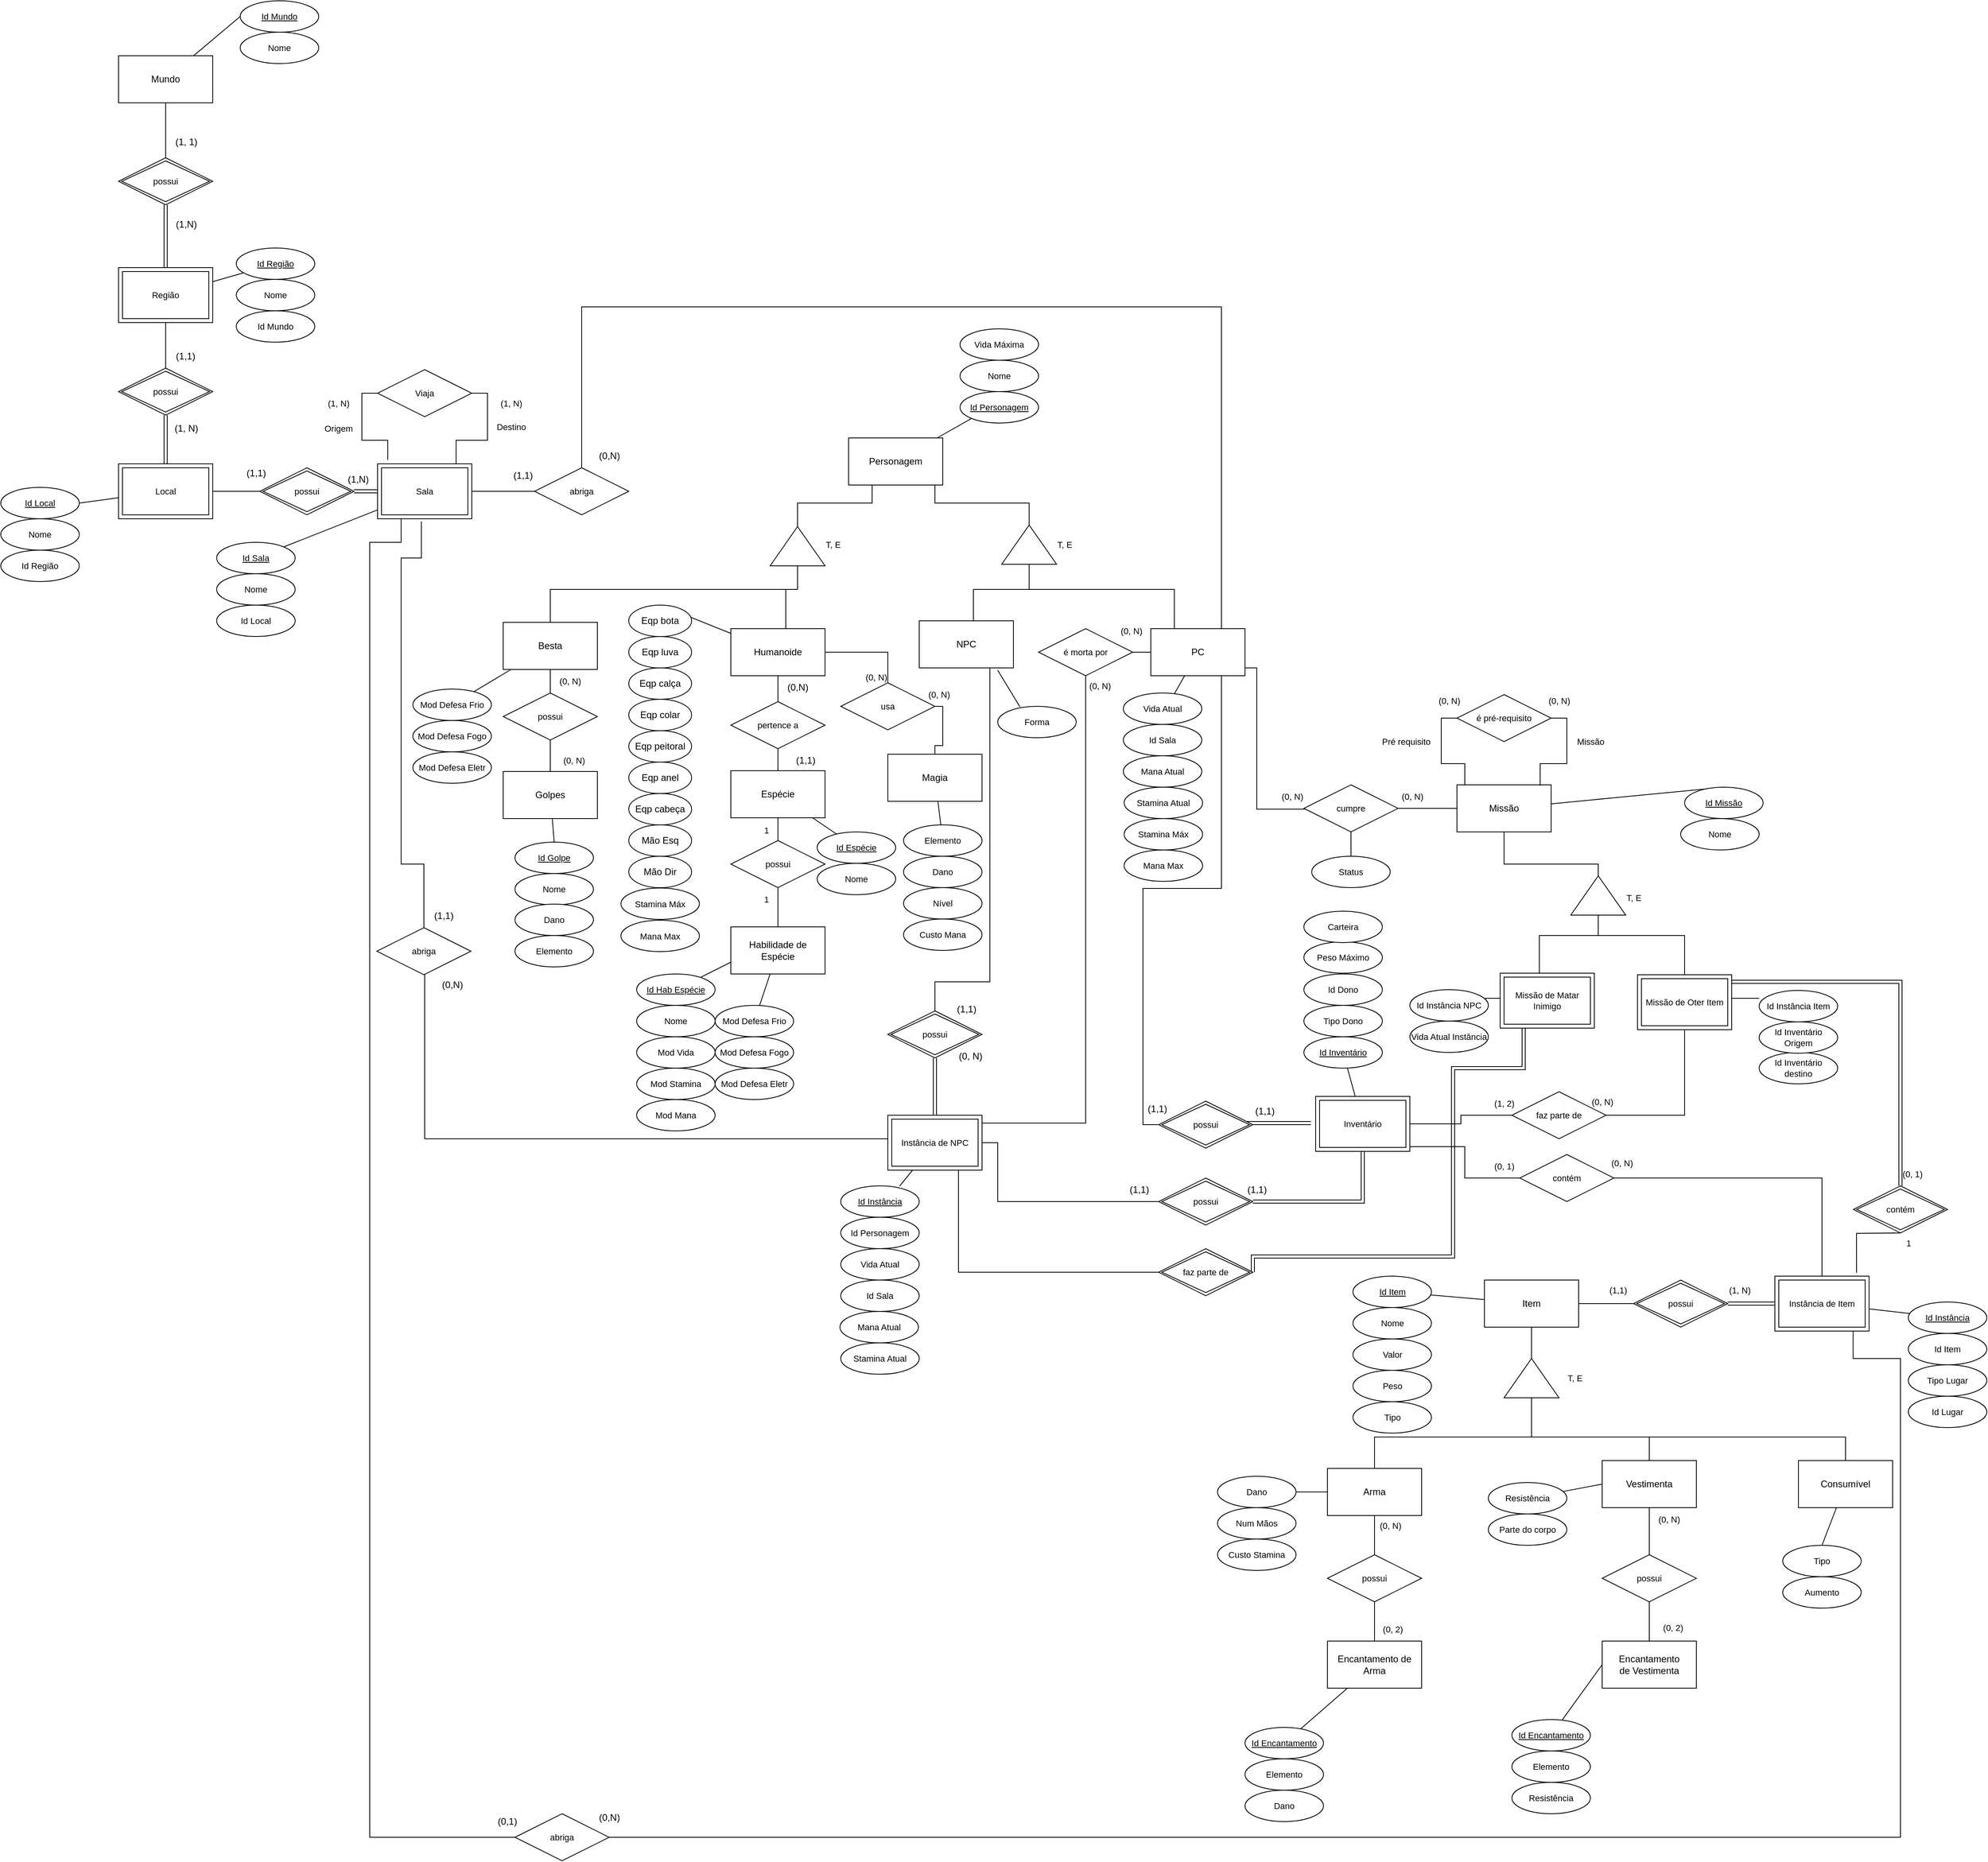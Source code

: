 <mxfile version="21.7.5" type="device">
  <diagram name="Page-1" id="Rvv_j3SJVuH3c3LjiXdO">
    <mxGraphModel dx="2214" dy="1943" grid="1" gridSize="10" guides="1" tooltips="1" connect="1" arrows="1" fold="1" page="1" pageScale="1" pageWidth="850" pageHeight="1100" math="0" shadow="0">
      <root>
        <mxCell id="0" />
        <mxCell id="1" parent="0" />
        <mxCell id="A0bwb3W7G9OGuWa9BE-2-57" style="edgeStyle=orthogonalEdgeStyle;shape=connector;rounded=0;orthogonalLoop=1;jettySize=auto;html=1;entryX=0.5;entryY=0;entryDx=0;entryDy=0;labelBackgroundColor=none;strokeColor=default;fontFamily=Helvetica;fontSize=11;fontColor=default;endArrow=none;endFill=0;" parent="1" source="t1T4R1C1Q-HxB1gUp0i3-1" target="A0bwb3W7G9OGuWa9BE-2-56" edge="1">
          <mxGeometry relative="1" as="geometry" />
        </mxCell>
        <mxCell id="GMfRlRAQtXF_4B_MuGy5-20" style="shape=connector;rounded=0;orthogonalLoop=1;jettySize=auto;html=1;entryX=0;entryY=0.5;entryDx=0;entryDy=0;labelBackgroundColor=none;strokeColor=default;fontFamily=Helvetica;fontSize=11;fontColor=default;endArrow=none;endFill=0;" parent="1" source="t1T4R1C1Q-HxB1gUp0i3-1" target="GMfRlRAQtXF_4B_MuGy5-17" edge="1">
          <mxGeometry relative="1" as="geometry" />
        </mxCell>
        <mxCell id="t1T4R1C1Q-HxB1gUp0i3-1" value="Mundo" style="rounded=0;whiteSpace=wrap;html=1;labelBackgroundColor=none;" parent="1" vertex="1">
          <mxGeometry x="-160" y="-600" width="120" height="60" as="geometry" />
        </mxCell>
        <mxCell id="t1T4R1C1Q-HxB1gUp0i3-21" value="(1, 1)" style="text;html=1;align=center;verticalAlign=middle;resizable=0;points=[];autosize=1;strokeColor=none;fillColor=none;labelBackgroundColor=none;rounded=0;" parent="1" vertex="1">
          <mxGeometry x="-99" y="-505" width="50" height="30" as="geometry" />
        </mxCell>
        <mxCell id="t1T4R1C1Q-HxB1gUp0i3-22" value="(1, N)" style="text;html=1;align=center;verticalAlign=middle;resizable=0;points=[];autosize=1;strokeColor=none;fillColor=none;labelBackgroundColor=none;rounded=0;" parent="1" vertex="1">
          <mxGeometry x="-99" y="-140" width="50" height="30" as="geometry" />
        </mxCell>
        <mxCell id="t1T4R1C1Q-HxB1gUp0i3-23" value="(1,1)" style="text;html=1;align=center;verticalAlign=middle;resizable=0;points=[];autosize=1;strokeColor=none;fillColor=none;labelBackgroundColor=none;rounded=0;" parent="1" vertex="1">
          <mxGeometry x="-100" y="-232" width="50" height="30" as="geometry" />
        </mxCell>
        <mxCell id="t1T4R1C1Q-HxB1gUp0i3-25" value="(1,1)" style="text;html=1;align=center;verticalAlign=middle;resizable=0;points=[];autosize=1;strokeColor=none;fillColor=none;labelBackgroundColor=none;rounded=0;" parent="1" vertex="1">
          <mxGeometry x="330" y="-80" width="50" height="30" as="geometry" />
        </mxCell>
        <mxCell id="t1T4R1C1Q-HxB1gUp0i3-26" value="(1,N)" style="text;html=1;align=center;verticalAlign=middle;resizable=0;points=[];autosize=1;strokeColor=none;fillColor=none;labelBackgroundColor=none;rounded=0;" parent="1" vertex="1">
          <mxGeometry x="-99" y="-400" width="50" height="30" as="geometry" />
        </mxCell>
        <mxCell id="t1T4R1C1Q-HxB1gUp0i3-27" value="(1,N)" style="text;html=1;align=center;verticalAlign=middle;resizable=0;points=[];autosize=1;strokeColor=none;fillColor=none;labelBackgroundColor=none;rounded=0;" parent="1" vertex="1">
          <mxGeometry x="120" y="-75" width="50" height="30" as="geometry" />
        </mxCell>
        <mxCell id="t1T4R1C1Q-HxB1gUp0i3-28" value="(1,1)" style="text;html=1;align=center;verticalAlign=middle;resizable=0;points=[];autosize=1;strokeColor=none;fillColor=none;labelBackgroundColor=none;rounded=0;" parent="1" vertex="1">
          <mxGeometry x="-10" y="-83" width="50" height="30" as="geometry" />
        </mxCell>
        <mxCell id="A0bwb3W7G9OGuWa9BE-2-149" style="shape=connector;rounded=0;orthogonalLoop=1;jettySize=auto;html=1;entryX=0.5;entryY=0;entryDx=0;entryDy=0;labelBackgroundColor=none;strokeColor=default;fontFamily=Helvetica;fontSize=11;fontColor=default;endArrow=none;endFill=0;" parent="1" source="t1T4R1C1Q-HxB1gUp0i3-29" target="t1T4R1C1Q-HxB1gUp0i3-66" edge="1">
          <mxGeometry relative="1" as="geometry" />
        </mxCell>
        <mxCell id="A0bwb3W7G9OGuWa9BE-2-150" style="edgeStyle=orthogonalEdgeStyle;shape=connector;rounded=0;orthogonalLoop=1;jettySize=auto;html=1;entryX=0.5;entryY=0;entryDx=0;entryDy=0;labelBackgroundColor=none;strokeColor=default;fontFamily=Helvetica;fontSize=11;fontColor=default;endArrow=none;endFill=0;" parent="1" source="t1T4R1C1Q-HxB1gUp0i3-29" target="A0bwb3W7G9OGuWa9BE-2-65" edge="1">
          <mxGeometry relative="1" as="geometry" />
        </mxCell>
        <mxCell id="GMfRlRAQtXF_4B_MuGy5-72" style="edgeStyle=orthogonalEdgeStyle;shape=connector;rounded=0;orthogonalLoop=1;jettySize=auto;html=1;entryX=0.5;entryY=0;entryDx=0;entryDy=0;labelBackgroundColor=none;strokeColor=default;fontFamily=Helvetica;fontSize=11;fontColor=default;endArrow=none;endFill=0;" parent="1" source="t1T4R1C1Q-HxB1gUp0i3-29" target="GMfRlRAQtXF_4B_MuGy5-70" edge="1">
          <mxGeometry relative="1" as="geometry" />
        </mxCell>
        <mxCell id="t1T4R1C1Q-HxB1gUp0i3-29" value="&lt;div&gt;Humanoide&lt;/div&gt;" style="rounded=0;whiteSpace=wrap;html=1;labelBackgroundColor=none;" parent="1" vertex="1">
          <mxGeometry x="620" y="130" width="120" height="60" as="geometry" />
        </mxCell>
        <mxCell id="A0bwb3W7G9OGuWa9BE-2-45" style="edgeStyle=orthogonalEdgeStyle;shape=connector;rounded=0;orthogonalLoop=1;jettySize=auto;html=1;entryX=0.5;entryY=0;entryDx=0;entryDy=0;labelBackgroundColor=none;strokeColor=default;fontFamily=Helvetica;fontSize=11;fontColor=default;endArrow=none;endFill=0;exitX=0.75;exitY=1;exitDx=0;exitDy=0;" parent="1" source="t1T4R1C1Q-HxB1gUp0i3-33" target="A0bwb3W7G9OGuWa9BE-2-43" edge="1">
          <mxGeometry relative="1" as="geometry">
            <Array as="points">
              <mxPoint x="950" y="580" />
              <mxPoint x="880" y="580" />
            </Array>
          </mxGeometry>
        </mxCell>
        <mxCell id="IEvWim4mCh4ncMSWCwbU-21" style="shape=connector;rounded=0;orthogonalLoop=1;jettySize=auto;html=1;labelBackgroundColor=none;strokeColor=default;fontFamily=Helvetica;fontSize=11;fontColor=default;endArrow=none;endFill=0;exitX=0.833;exitY=1.05;exitDx=0;exitDy=0;exitPerimeter=0;" edge="1" parent="1" source="t1T4R1C1Q-HxB1gUp0i3-33">
          <mxGeometry relative="1" as="geometry">
            <mxPoint x="988.22" y="229.563" as="targetPoint" />
          </mxGeometry>
        </mxCell>
        <mxCell id="t1T4R1C1Q-HxB1gUp0i3-33" value="NPC" style="rounded=0;whiteSpace=wrap;html=1;labelBackgroundColor=none;" parent="1" vertex="1">
          <mxGeometry x="860" y="120" width="120" height="60" as="geometry" />
        </mxCell>
        <mxCell id="A0bwb3W7G9OGuWa9BE-2-95" style="edgeStyle=orthogonalEdgeStyle;shape=connector;rounded=0;orthogonalLoop=1;jettySize=auto;html=1;exitX=0.75;exitY=1;exitDx=0;exitDy=0;entryX=0;entryY=0.5;entryDx=0;entryDy=0;labelBackgroundColor=none;strokeColor=default;fontFamily=Helvetica;fontSize=11;fontColor=default;endArrow=none;endFill=0;" parent="1" source="t1T4R1C1Q-HxB1gUp0i3-34" target="XJTP8P5wbj6XosPGdRn--21" edge="1">
          <mxGeometry relative="1" as="geometry">
            <mxPoint x="1165" y="760" as="targetPoint" />
          </mxGeometry>
        </mxCell>
        <mxCell id="4BdcVGpJXEiYZAhmhKx7-24" style="edgeStyle=orthogonalEdgeStyle;shape=connector;rounded=0;orthogonalLoop=1;jettySize=auto;html=1;labelBackgroundColor=none;strokeColor=default;fontFamily=Helvetica;fontSize=11;fontColor=default;endArrow=none;endFill=0;" parent="1" source="t1T4R1C1Q-HxB1gUp0i3-34" target="4BdcVGpJXEiYZAhmhKx7-23" edge="1">
          <mxGeometry relative="1" as="geometry">
            <Array as="points">
              <mxPoint x="1290" y="180" />
              <mxPoint x="1290" y="360" />
            </Array>
          </mxGeometry>
        </mxCell>
        <mxCell id="GMfRlRAQtXF_4B_MuGy5-75" style="shape=connector;rounded=0;orthogonalLoop=1;jettySize=auto;html=1;labelBackgroundColor=none;strokeColor=default;fontFamily=Helvetica;fontSize=11;fontColor=default;endArrow=none;endFill=0;" parent="1" source="t1T4R1C1Q-HxB1gUp0i3-34" edge="1">
          <mxGeometry relative="1" as="geometry">
            <mxPoint x="1174.026" y="232.492" as="targetPoint" />
          </mxGeometry>
        </mxCell>
        <mxCell id="t1T4R1C1Q-HxB1gUp0i3-34" value="PC" style="rounded=0;whiteSpace=wrap;html=1;labelBackgroundColor=none;" parent="1" vertex="1">
          <mxGeometry x="1155" y="130" width="120" height="60" as="geometry" />
        </mxCell>
        <mxCell id="GMfRlRAQtXF_4B_MuGy5-39" style="shape=connector;rounded=0;orthogonalLoop=1;jettySize=auto;html=1;labelBackgroundColor=none;strokeColor=default;fontFamily=Helvetica;fontSize=11;fontColor=default;endArrow=none;endFill=0;" parent="1" source="t1T4R1C1Q-HxB1gUp0i3-44" target="GMfRlRAQtXF_4B_MuGy5-38" edge="1">
          <mxGeometry relative="1" as="geometry" />
        </mxCell>
        <mxCell id="GMfRlRAQtXF_4B_MuGy5-44" style="edgeStyle=orthogonalEdgeStyle;shape=connector;rounded=0;orthogonalLoop=1;jettySize=auto;html=1;entryX=0.5;entryY=0;entryDx=0;entryDy=0;labelBackgroundColor=none;strokeColor=default;fontFamily=Helvetica;fontSize=11;fontColor=default;endArrow=none;endFill=0;" parent="1" source="t1T4R1C1Q-HxB1gUp0i3-44" target="GMfRlRAQtXF_4B_MuGy5-43" edge="1">
          <mxGeometry relative="1" as="geometry" />
        </mxCell>
        <mxCell id="t1T4R1C1Q-HxB1gUp0i3-44" value="Espécie" style="rounded=0;whiteSpace=wrap;html=1;labelBackgroundColor=none;" parent="1" vertex="1">
          <mxGeometry x="620" y="311" width="120" height="60" as="geometry" />
        </mxCell>
        <mxCell id="t1T4R1C1Q-HxB1gUp0i3-47" value="Vestimenta" style="rounded=0;whiteSpace=wrap;html=1;labelBackgroundColor=none;" parent="1" vertex="1">
          <mxGeometry x="1730" y="1190" width="120" height="60" as="geometry" />
        </mxCell>
        <mxCell id="A0bwb3W7G9OGuWa9BE-2-139" style="edgeStyle=orthogonalEdgeStyle;shape=connector;rounded=0;orthogonalLoop=1;jettySize=auto;html=1;entryX=0;entryY=0.5;entryDx=0;entryDy=0;labelBackgroundColor=none;strokeColor=default;fontFamily=Helvetica;fontSize=11;fontColor=default;endArrow=none;endFill=0;exitX=1;exitY=0.5;exitDx=0;exitDy=0;" parent="1" source="XJTP8P5wbj6XosPGdRn--19" target="A0bwb3W7G9OGuWa9BE-2-138" edge="1">
          <mxGeometry relative="1" as="geometry">
            <mxPoint x="1487.5" y="760" as="sourcePoint" />
            <Array as="points">
              <mxPoint x="1485" y="790" />
              <mxPoint x="1555" y="790" />
              <mxPoint x="1555" y="830" />
            </Array>
          </mxGeometry>
        </mxCell>
        <mxCell id="A0bwb3W7G9OGuWa9BE-2-121" style="edgeStyle=orthogonalEdgeStyle;shape=connector;rounded=0;orthogonalLoop=1;jettySize=auto;html=1;entryX=0.5;entryY=0;entryDx=0;entryDy=0;labelBackgroundColor=none;strokeColor=default;fontFamily=Helvetica;fontSize=11;fontColor=default;endArrow=none;endFill=0;" parent="1" source="t1T4R1C1Q-HxB1gUp0i3-59" target="A0bwb3W7G9OGuWa9BE-2-120" edge="1">
          <mxGeometry relative="1" as="geometry" />
        </mxCell>
        <mxCell id="GMfRlRAQtXF_4B_MuGy5-109" style="edgeStyle=orthogonalEdgeStyle;shape=connector;rounded=0;orthogonalLoop=1;jettySize=auto;html=1;entryX=1;entryY=0.5;entryDx=0;entryDy=0;labelBackgroundColor=none;strokeColor=default;fontFamily=Helvetica;fontSize=11;fontColor=default;endArrow=none;endFill=0;" parent="1" source="t1T4R1C1Q-HxB1gUp0i3-59" target="GMfRlRAQtXF_4B_MuGy5-105" edge="1">
          <mxGeometry relative="1" as="geometry" />
        </mxCell>
        <mxCell id="t1T4R1C1Q-HxB1gUp0i3-59" value="Arma" style="rounded=0;whiteSpace=wrap;html=1;labelBackgroundColor=none;" parent="1" vertex="1">
          <mxGeometry x="1380" y="1200" width="120" height="60" as="geometry" />
        </mxCell>
        <mxCell id="t1T4R1C1Q-HxB1gUp0i3-66" value="Eqp bota" style="ellipse;whiteSpace=wrap;html=1;labelBackgroundColor=none;rounded=0;" parent="1" vertex="1">
          <mxGeometry x="490" y="100" width="80" height="40" as="geometry" />
        </mxCell>
        <mxCell id="t1T4R1C1Q-HxB1gUp0i3-67" value="Eqp cabeça" style="ellipse;whiteSpace=wrap;html=1;labelBackgroundColor=none;rounded=0;" parent="1" vertex="1">
          <mxGeometry x="490" y="340" width="80" height="40" as="geometry" />
        </mxCell>
        <mxCell id="t1T4R1C1Q-HxB1gUp0i3-68" value="Eqp colar" style="ellipse;whiteSpace=wrap;html=1;labelBackgroundColor=none;rounded=0;" parent="1" vertex="1">
          <mxGeometry x="490" y="220" width="80" height="40" as="geometry" />
        </mxCell>
        <mxCell id="t1T4R1C1Q-HxB1gUp0i3-69" value="Eqp anel" style="ellipse;whiteSpace=wrap;html=1;labelBackgroundColor=none;rounded=0;" parent="1" vertex="1">
          <mxGeometry x="490" y="300" width="80" height="40" as="geometry" />
        </mxCell>
        <mxCell id="t1T4R1C1Q-HxB1gUp0i3-70" value="Eqp peitoral" style="ellipse;whiteSpace=wrap;html=1;labelBackgroundColor=none;rounded=0;" parent="1" vertex="1">
          <mxGeometry x="490" y="260" width="80" height="40" as="geometry" />
        </mxCell>
        <mxCell id="t1T4R1C1Q-HxB1gUp0i3-71" value="Eqp calça" style="ellipse;whiteSpace=wrap;html=1;labelBackgroundColor=none;rounded=0;" parent="1" vertex="1">
          <mxGeometry x="490" y="180" width="80" height="40" as="geometry" />
        </mxCell>
        <mxCell id="t1T4R1C1Q-HxB1gUp0i3-72" value="Eqp luva" style="ellipse;whiteSpace=wrap;html=1;labelBackgroundColor=none;rounded=0;" parent="1" vertex="1">
          <mxGeometry x="490" y="140" width="80" height="40" as="geometry" />
        </mxCell>
        <mxCell id="t1T4R1C1Q-HxB1gUp0i3-73" value="&lt;div&gt;Encantamento&lt;/div&gt;&lt;div&gt;de Vestimenta&lt;br&gt;&lt;/div&gt;" style="rounded=0;whiteSpace=wrap;html=1;labelBackgroundColor=none;" parent="1" vertex="1">
          <mxGeometry x="1730" y="1420" width="120" height="60" as="geometry" />
        </mxCell>
        <mxCell id="A0bwb3W7G9OGuWa9BE-2-122" style="edgeStyle=orthogonalEdgeStyle;shape=connector;rounded=0;orthogonalLoop=1;jettySize=auto;html=1;labelBackgroundColor=none;strokeColor=default;fontFamily=Helvetica;fontSize=11;fontColor=default;endArrow=none;endFill=0;" parent="1" source="t1T4R1C1Q-HxB1gUp0i3-79" target="A0bwb3W7G9OGuWa9BE-2-120" edge="1">
          <mxGeometry relative="1" as="geometry" />
        </mxCell>
        <mxCell id="GMfRlRAQtXF_4B_MuGy5-113" style="shape=connector;rounded=0;orthogonalLoop=1;jettySize=auto;html=1;labelBackgroundColor=none;strokeColor=default;fontFamily=Helvetica;fontSize=11;fontColor=default;endArrow=none;endFill=0;" parent="1" source="t1T4R1C1Q-HxB1gUp0i3-79" target="GMfRlRAQtXF_4B_MuGy5-112" edge="1">
          <mxGeometry relative="1" as="geometry" />
        </mxCell>
        <mxCell id="t1T4R1C1Q-HxB1gUp0i3-79" value="Encantamento de Arma" style="rounded=0;whiteSpace=wrap;html=1;labelBackgroundColor=none;" parent="1" vertex="1">
          <mxGeometry x="1380" y="1420" width="120" height="60" as="geometry" />
        </mxCell>
        <mxCell id="A0bwb3W7G9OGuWa9BE-2-115" style="edgeStyle=orthogonalEdgeStyle;shape=connector;rounded=0;orthogonalLoop=1;jettySize=auto;html=1;entryX=0;entryY=0;entryDx=35;entryDy=0;entryPerimeter=0;labelBackgroundColor=none;strokeColor=default;fontFamily=Helvetica;fontSize=11;fontColor=default;endArrow=none;endFill=0;" parent="1" source="t1T4R1C1Q-HxB1gUp0i3-85" target="A0bwb3W7G9OGuWa9BE-2-114" edge="1">
          <mxGeometry relative="1" as="geometry" />
        </mxCell>
        <mxCell id="A0bwb3W7G9OGuWa9BE-2-136" style="edgeStyle=orthogonalEdgeStyle;shape=connector;rounded=0;orthogonalLoop=1;jettySize=auto;html=1;entryX=0;entryY=0.5;entryDx=0;entryDy=0;labelBackgroundColor=none;strokeColor=default;fontFamily=Helvetica;fontSize=11;fontColor=default;endArrow=none;endFill=0;" parent="1" source="t1T4R1C1Q-HxB1gUp0i3-85" target="A0bwb3W7G9OGuWa9BE-2-134" edge="1">
          <mxGeometry relative="1" as="geometry" />
        </mxCell>
        <mxCell id="t1T4R1C1Q-HxB1gUp0i3-85" value="Item" style="rounded=0;whiteSpace=wrap;html=1;labelBackgroundColor=none;" parent="1" vertex="1">
          <mxGeometry x="1580" y="960" width="120" height="60" as="geometry" />
        </mxCell>
        <mxCell id="t1T4R1C1Q-HxB1gUp0i3-92" style="edgeStyle=orthogonalEdgeStyle;rounded=0;orthogonalLoop=1;jettySize=auto;html=1;exitX=0.5;exitY=1;exitDx=0;exitDy=0;labelBackgroundColor=none;fontColor=default;" parent="1" edge="1">
          <mxGeometry relative="1" as="geometry">
            <mxPoint x="1861.5" y="950" as="sourcePoint" />
            <mxPoint x="1861.5" y="950" as="targetPoint" />
          </mxGeometry>
        </mxCell>
        <mxCell id="t1T4R1C1Q-HxB1gUp0i3-120" value="(0,N)" style="text;html=1;align=center;verticalAlign=middle;resizable=0;points=[];autosize=1;strokeColor=none;fillColor=none;labelBackgroundColor=none;rounded=0;" parent="1" vertex="1">
          <mxGeometry x="440" y="-105" width="50" height="30" as="geometry" />
        </mxCell>
        <mxCell id="t1T4R1C1Q-HxB1gUp0i3-124" value="(1,1)" style="text;html=1;align=center;verticalAlign=middle;resizable=0;points=[];autosize=1;strokeColor=none;fillColor=none;labelBackgroundColor=none;rounded=0;" parent="1" vertex="1">
          <mxGeometry x="229" y="481" width="50" height="30" as="geometry" />
        </mxCell>
        <mxCell id="t1T4R1C1Q-HxB1gUp0i3-125" value="(0,N)" style="text;html=1;align=center;verticalAlign=middle;resizable=0;points=[];autosize=1;strokeColor=none;fillColor=none;labelBackgroundColor=none;rounded=0;" parent="1" vertex="1">
          <mxGeometry x="240" y="569" width="50" height="30" as="geometry" />
        </mxCell>
        <mxCell id="t1T4R1C1Q-HxB1gUp0i3-128" value="(0, N)" style="text;html=1;align=center;verticalAlign=middle;resizable=0;points=[];autosize=1;strokeColor=none;fillColor=none;labelBackgroundColor=none;rounded=0;" parent="1" vertex="1">
          <mxGeometry x="900" y="660" width="50" height="30" as="geometry" />
        </mxCell>
        <mxCell id="t1T4R1C1Q-HxB1gUp0i3-129" value="(1,1)" style="text;html=1;align=center;verticalAlign=middle;resizable=0;points=[];autosize=1;strokeColor=none;fillColor=none;labelBackgroundColor=none;rounded=0;" parent="1" vertex="1">
          <mxGeometry x="895" y="600" width="50" height="30" as="geometry" />
        </mxCell>
        <mxCell id="t1T4R1C1Q-HxB1gUp0i3-130" value="(1,1)" style="text;html=1;align=center;verticalAlign=middle;resizable=0;points=[];autosize=1;strokeColor=none;fillColor=none;labelBackgroundColor=none;rounded=0;" parent="1" vertex="1">
          <mxGeometry x="690" y="283" width="50" height="30" as="geometry" />
        </mxCell>
        <mxCell id="t1T4R1C1Q-HxB1gUp0i3-131" value="(0,N)" style="text;html=1;align=center;verticalAlign=middle;resizable=0;points=[];autosize=1;strokeColor=none;fillColor=none;labelBackgroundColor=none;rounded=0;" parent="1" vertex="1">
          <mxGeometry x="680" y="190" width="50" height="30" as="geometry" />
        </mxCell>
        <mxCell id="t1T4R1C1Q-HxB1gUp0i3-132" value="(1,1)" style="text;html=1;align=center;verticalAlign=middle;resizable=0;points=[];autosize=1;strokeColor=none;fillColor=none;labelBackgroundColor=none;rounded=0;" parent="1" vertex="1">
          <mxGeometry x="1275" y="730" width="50" height="30" as="geometry" />
        </mxCell>
        <mxCell id="A0bwb3W7G9OGuWa9BE-2-59" style="edgeStyle=orthogonalEdgeStyle;shape=connector;rounded=0;orthogonalLoop=1;jettySize=auto;html=1;entryX=0.5;entryY=0;entryDx=0;entryDy=0;labelBackgroundColor=none;strokeColor=default;fontFamily=Helvetica;fontSize=11;fontColor=default;endArrow=none;endFill=0;" parent="1" source="A0bwb3W7G9OGuWa9BE-2-28" target="A0bwb3W7G9OGuWa9BE-2-55" edge="1">
          <mxGeometry relative="1" as="geometry" />
        </mxCell>
        <mxCell id="GMfRlRAQtXF_4B_MuGy5-23" style="shape=connector;rounded=0;orthogonalLoop=1;jettySize=auto;html=1;labelBackgroundColor=none;strokeColor=default;fontFamily=Helvetica;fontSize=11;fontColor=default;endArrow=none;endFill=0;" parent="1" source="A0bwb3W7G9OGuWa9BE-2-28" target="GMfRlRAQtXF_4B_MuGy5-22" edge="1">
          <mxGeometry relative="1" as="geometry" />
        </mxCell>
        <mxCell id="A0bwb3W7G9OGuWa9BE-2-28" value="Região" style="shape=ext;margin=3;double=1;whiteSpace=wrap;html=1;align=center;fontFamily=Helvetica;fontSize=11;fontColor=default;" parent="1" vertex="1">
          <mxGeometry x="-160" y="-330" width="120" height="70" as="geometry" />
        </mxCell>
        <mxCell id="A0bwb3W7G9OGuWa9BE-2-165" style="edgeStyle=orthogonalEdgeStyle;shape=connector;rounded=0;orthogonalLoop=1;jettySize=auto;html=1;entryX=0;entryY=0.5;entryDx=0;entryDy=0;labelBackgroundColor=none;strokeColor=default;fontFamily=Helvetica;fontSize=11;fontColor=default;endArrow=none;endFill=0;" parent="1" source="A0bwb3W7G9OGuWa9BE-2-33" target="A0bwb3W7G9OGuWa9BE-2-61" edge="1">
          <mxGeometry relative="1" as="geometry" />
        </mxCell>
        <mxCell id="GMfRlRAQtXF_4B_MuGy5-26" style="shape=connector;rounded=0;orthogonalLoop=1;jettySize=auto;html=1;entryX=1;entryY=0.5;entryDx=0;entryDy=0;labelBackgroundColor=none;strokeColor=default;fontFamily=Helvetica;fontSize=11;fontColor=default;endArrow=none;endFill=0;" parent="1" source="A0bwb3W7G9OGuWa9BE-2-33" target="GMfRlRAQtXF_4B_MuGy5-24" edge="1">
          <mxGeometry relative="1" as="geometry" />
        </mxCell>
        <mxCell id="A0bwb3W7G9OGuWa9BE-2-33" value="Local" style="shape=ext;margin=3;double=1;whiteSpace=wrap;html=1;align=center;fontFamily=Helvetica;fontSize=11;fontColor=default;" parent="1" vertex="1">
          <mxGeometry x="-160" y="-80" width="120" height="70" as="geometry" />
        </mxCell>
        <mxCell id="A0bwb3W7G9OGuWa9BE-2-48" style="edgeStyle=orthogonalEdgeStyle;shape=connector;rounded=0;orthogonalLoop=1;jettySize=auto;html=1;entryX=0;entryY=0.5;entryDx=0;entryDy=0;labelBackgroundColor=none;strokeColor=default;fontFamily=Helvetica;fontSize=11;fontColor=default;endArrow=none;endFill=0;" parent="1" source="A0bwb3W7G9OGuWa9BE-2-35" target="A0bwb3W7G9OGuWa9BE-2-47" edge="1">
          <mxGeometry relative="1" as="geometry" />
        </mxCell>
        <mxCell id="4BdcVGpJXEiYZAhmhKx7-17" style="edgeStyle=orthogonalEdgeStyle;shape=connector;rounded=0;orthogonalLoop=1;jettySize=auto;html=1;entryX=0;entryY=0.5;entryDx=0;entryDy=0;labelBackgroundColor=none;strokeColor=default;fontFamily=Helvetica;fontSize=11;fontColor=default;endArrow=none;endFill=0;exitX=0.108;exitY=-0.071;exitDx=0;exitDy=0;exitPerimeter=0;" parent="1" source="A0bwb3W7G9OGuWa9BE-2-35" target="4BdcVGpJXEiYZAhmhKx7-14" edge="1">
          <mxGeometry relative="1" as="geometry" />
        </mxCell>
        <mxCell id="4BdcVGpJXEiYZAhmhKx7-18" style="edgeStyle=orthogonalEdgeStyle;shape=connector;rounded=0;orthogonalLoop=1;jettySize=auto;html=1;entryX=1;entryY=0.5;entryDx=0;entryDy=0;labelBackgroundColor=none;strokeColor=default;fontFamily=Helvetica;fontSize=11;fontColor=default;endArrow=none;endFill=0;" parent="1" source="A0bwb3W7G9OGuWa9BE-2-35" target="4BdcVGpJXEiYZAhmhKx7-14" edge="1">
          <mxGeometry relative="1" as="geometry">
            <Array as="points">
              <mxPoint x="270" y="-110" />
              <mxPoint x="310" y="-110" />
              <mxPoint x="310" y="-170" />
            </Array>
          </mxGeometry>
        </mxCell>
        <mxCell id="XJTP8P5wbj6XosPGdRn--3" style="edgeStyle=orthogonalEdgeStyle;shape=connector;rounded=0;orthogonalLoop=1;jettySize=auto;html=1;labelBackgroundColor=none;strokeColor=default;fontFamily=Helvetica;fontSize=11;fontColor=default;endArrow=none;endFill=0;entryX=0.5;entryY=0;entryDx=0;entryDy=0;exitX=0.465;exitY=1.049;exitDx=0;exitDy=0;exitPerimeter=0;" parent="1" source="A0bwb3W7G9OGuWa9BE-2-35" target="A0bwb3W7G9OGuWa9BE-2-50" edge="1">
          <mxGeometry relative="1" as="geometry">
            <Array as="points">
              <mxPoint x="226" y="40" />
              <mxPoint x="200" y="40" />
              <mxPoint x="200" y="430" />
              <mxPoint x="229" y="430" />
            </Array>
          </mxGeometry>
        </mxCell>
        <mxCell id="GMfRlRAQtXF_4B_MuGy5-32" style="shape=connector;rounded=0;orthogonalLoop=1;jettySize=auto;html=1;entryX=1;entryY=0;entryDx=0;entryDy=0;labelBackgroundColor=none;strokeColor=default;fontFamily=Helvetica;fontSize=11;fontColor=default;endArrow=none;endFill=0;" parent="1" source="A0bwb3W7G9OGuWa9BE-2-35" target="GMfRlRAQtXF_4B_MuGy5-27" edge="1">
          <mxGeometry relative="1" as="geometry" />
        </mxCell>
        <mxCell id="IEvWim4mCh4ncMSWCwbU-6" style="edgeStyle=orthogonalEdgeStyle;shape=connector;rounded=0;orthogonalLoop=1;jettySize=auto;html=1;exitX=0.25;exitY=1;exitDx=0;exitDy=0;entryX=0.831;entryY=1.003;entryDx=0;entryDy=0;entryPerimeter=0;labelBackgroundColor=none;strokeColor=default;fontFamily=Helvetica;fontSize=11;fontColor=default;endArrow=none;endFill=0;" edge="1" parent="1" source="A0bwb3W7G9OGuWa9BE-2-35" target="A0bwb3W7G9OGuWa9BE-2-132">
          <mxGeometry relative="1" as="geometry">
            <Array as="points">
              <mxPoint x="200" y="20" />
              <mxPoint x="160" y="20" />
              <mxPoint x="160" y="1670" />
              <mxPoint x="2110" y="1670" />
              <mxPoint x="2110" y="1060" />
              <mxPoint x="2050" y="1060" />
            </Array>
          </mxGeometry>
        </mxCell>
        <mxCell id="A0bwb3W7G9OGuWa9BE-2-35" value="Sala" style="shape=ext;margin=3;double=1;whiteSpace=wrap;html=1;align=center;fontFamily=Helvetica;fontSize=11;fontColor=default;" parent="1" vertex="1">
          <mxGeometry x="170" y="-80" width="120" height="70" as="geometry" />
        </mxCell>
        <mxCell id="A0bwb3W7G9OGuWa9BE-2-169" style="edgeStyle=orthogonalEdgeStyle;shape=connector;rounded=0;orthogonalLoop=1;jettySize=auto;html=1;entryX=0;entryY=0.5;entryDx=0;entryDy=0;labelBackgroundColor=none;strokeColor=default;fontFamily=Helvetica;fontSize=11;fontColor=default;endArrow=none;endFill=0;" parent="1" source="A0bwb3W7G9OGuWa9BE-2-40" target="XJTP8P5wbj6XosPGdRn--20" edge="1">
          <mxGeometry relative="1" as="geometry">
            <Array as="points">
              <mxPoint x="960" y="860" />
            </Array>
            <mxPoint x="1165" y="860" as="targetPoint" />
          </mxGeometry>
        </mxCell>
        <mxCell id="XJTP8P5wbj6XosPGdRn--33" style="edgeStyle=orthogonalEdgeStyle;shape=connector;rounded=0;orthogonalLoop=1;jettySize=auto;html=1;entryX=0.5;entryY=1;entryDx=0;entryDy=0;labelBackgroundColor=none;strokeColor=default;fontFamily=Helvetica;fontSize=11;fontColor=default;endArrow=none;endFill=0;" parent="1" source="A0bwb3W7G9OGuWa9BE-2-40" target="XJTP8P5wbj6XosPGdRn--30" edge="1">
          <mxGeometry relative="1" as="geometry">
            <Array as="points">
              <mxPoint x="1072" y="760" />
            </Array>
          </mxGeometry>
        </mxCell>
        <mxCell id="GMfRlRAQtXF_4B_MuGy5-68" style="shape=connector;rounded=0;orthogonalLoop=1;jettySize=auto;html=1;entryX=0.75;entryY=0.007;entryDx=0;entryDy=0;entryPerimeter=0;labelBackgroundColor=none;strokeColor=default;fontFamily=Helvetica;fontSize=11;fontColor=default;endArrow=none;endFill=0;" parent="1" source="A0bwb3W7G9OGuWa9BE-2-40" target="GMfRlRAQtXF_4B_MuGy5-64" edge="1">
          <mxGeometry relative="1" as="geometry" />
        </mxCell>
        <mxCell id="GMfRlRAQtXF_4B_MuGy5-194" style="edgeStyle=orthogonalEdgeStyle;shape=connector;rounded=0;orthogonalLoop=1;jettySize=auto;html=1;exitX=0.75;exitY=1;exitDx=0;exitDy=0;entryX=0;entryY=0.5;entryDx=0;entryDy=0;labelBackgroundColor=none;strokeColor=default;fontFamily=Helvetica;fontSize=11;fontColor=default;endArrow=none;endFill=0;" parent="1" source="A0bwb3W7G9OGuWa9BE-2-40" target="GMfRlRAQtXF_4B_MuGy5-193" edge="1">
          <mxGeometry relative="1" as="geometry" />
        </mxCell>
        <mxCell id="A0bwb3W7G9OGuWa9BE-2-40" value="Instância de NPC" style="shape=ext;margin=3;double=1;whiteSpace=wrap;html=1;align=center;fontFamily=Helvetica;fontSize=11;fontColor=default;" parent="1" vertex="1">
          <mxGeometry x="820" y="750" width="120" height="70" as="geometry" />
        </mxCell>
        <mxCell id="A0bwb3W7G9OGuWa9BE-2-46" style="edgeStyle=orthogonalEdgeStyle;shape=link;rounded=0;orthogonalLoop=1;jettySize=auto;html=1;labelBackgroundColor=none;strokeColor=default;fontFamily=Helvetica;fontSize=11;fontColor=default;endArrow=none;endFill=0;" parent="1" source="A0bwb3W7G9OGuWa9BE-2-43" target="A0bwb3W7G9OGuWa9BE-2-40" edge="1">
          <mxGeometry relative="1" as="geometry" />
        </mxCell>
        <mxCell id="A0bwb3W7G9OGuWa9BE-2-43" value="possui" style="shape=rhombus;double=1;perimeter=rhombusPerimeter;whiteSpace=wrap;html=1;align=center;fontFamily=Helvetica;fontSize=11;fontColor=default;" parent="1" vertex="1">
          <mxGeometry x="820" y="617" width="120" height="60" as="geometry" />
        </mxCell>
        <mxCell id="A0bwb3W7G9OGuWa9BE-2-166" style="edgeStyle=orthogonalEdgeStyle;shape=connector;rounded=0;orthogonalLoop=1;jettySize=auto;html=1;entryX=0.75;entryY=0;entryDx=0;entryDy=0;labelBackgroundColor=none;strokeColor=default;fontFamily=Helvetica;fontSize=11;fontColor=default;endArrow=none;endFill=0;" parent="1" source="A0bwb3W7G9OGuWa9BE-2-47" target="t1T4R1C1Q-HxB1gUp0i3-34" edge="1">
          <mxGeometry relative="1" as="geometry">
            <Array as="points">
              <mxPoint x="430" y="-280" />
              <mxPoint x="1245" y="-280" />
            </Array>
          </mxGeometry>
        </mxCell>
        <mxCell id="A0bwb3W7G9OGuWa9BE-2-47" value="abriga" style="shape=rhombus;perimeter=rhombusPerimeter;whiteSpace=wrap;html=1;align=center;fontFamily=Helvetica;fontSize=11;fontColor=default;" parent="1" vertex="1">
          <mxGeometry x="370" y="-75" width="120" height="60" as="geometry" />
        </mxCell>
        <mxCell id="XJTP8P5wbj6XosPGdRn--18" style="edgeStyle=orthogonalEdgeStyle;shape=connector;rounded=0;orthogonalLoop=1;jettySize=auto;html=1;entryX=0;entryY=0.5;entryDx=0;entryDy=0;labelBackgroundColor=none;strokeColor=default;fontFamily=Helvetica;fontSize=11;fontColor=default;endArrow=none;endFill=0;" parent="1" source="A0bwb3W7G9OGuWa9BE-2-50" target="A0bwb3W7G9OGuWa9BE-2-40" edge="1">
          <mxGeometry relative="1" as="geometry">
            <Array as="points">
              <mxPoint x="230" y="780" />
              <mxPoint x="820" y="780" />
            </Array>
          </mxGeometry>
        </mxCell>
        <mxCell id="A0bwb3W7G9OGuWa9BE-2-50" value="abriga" style="shape=rhombus;perimeter=rhombusPerimeter;whiteSpace=wrap;html=1;align=center;fontFamily=Helvetica;fontSize=11;fontColor=default;" parent="1" vertex="1">
          <mxGeometry x="169" y="511" width="120" height="60" as="geometry" />
        </mxCell>
        <mxCell id="A0bwb3W7G9OGuWa9BE-2-60" style="edgeStyle=orthogonalEdgeStyle;shape=link;rounded=0;orthogonalLoop=1;jettySize=auto;html=1;labelBackgroundColor=none;strokeColor=default;fontFamily=Helvetica;fontSize=11;fontColor=default;endArrow=none;endFill=0;" parent="1" source="A0bwb3W7G9OGuWa9BE-2-55" target="A0bwb3W7G9OGuWa9BE-2-33" edge="1">
          <mxGeometry relative="1" as="geometry" />
        </mxCell>
        <mxCell id="A0bwb3W7G9OGuWa9BE-2-55" value="possui" style="shape=rhombus;double=1;perimeter=rhombusPerimeter;whiteSpace=wrap;html=1;align=center;fontFamily=Helvetica;fontSize=11;fontColor=default;" parent="1" vertex="1">
          <mxGeometry x="-160" y="-202" width="120" height="60" as="geometry" />
        </mxCell>
        <mxCell id="A0bwb3W7G9OGuWa9BE-2-58" style="edgeStyle=orthogonalEdgeStyle;shape=link;rounded=0;orthogonalLoop=1;jettySize=auto;html=1;entryX=0.5;entryY=0;entryDx=0;entryDy=0;labelBackgroundColor=none;strokeColor=default;fontFamily=Helvetica;fontSize=11;fontColor=default;endArrow=none;endFill=0;" parent="1" source="A0bwb3W7G9OGuWa9BE-2-56" target="A0bwb3W7G9OGuWa9BE-2-28" edge="1">
          <mxGeometry relative="1" as="geometry" />
        </mxCell>
        <mxCell id="A0bwb3W7G9OGuWa9BE-2-56" value="possui" style="shape=rhombus;double=1;perimeter=rhombusPerimeter;whiteSpace=wrap;html=1;align=center;fontFamily=Helvetica;fontSize=11;fontColor=default;" parent="1" vertex="1">
          <mxGeometry x="-160" y="-470" width="120" height="60" as="geometry" />
        </mxCell>
        <mxCell id="A0bwb3W7G9OGuWa9BE-2-63" style="edgeStyle=orthogonalEdgeStyle;shape=link;rounded=0;orthogonalLoop=1;jettySize=auto;html=1;entryX=0;entryY=0.5;entryDx=0;entryDy=0;labelBackgroundColor=none;strokeColor=default;fontFamily=Helvetica;fontSize=11;fontColor=default;endArrow=none;endFill=0;" parent="1" source="A0bwb3W7G9OGuWa9BE-2-61" target="A0bwb3W7G9OGuWa9BE-2-35" edge="1">
          <mxGeometry relative="1" as="geometry" />
        </mxCell>
        <mxCell id="A0bwb3W7G9OGuWa9BE-2-61" value="possui" style="shape=rhombus;double=1;perimeter=rhombusPerimeter;whiteSpace=wrap;html=1;align=center;fontFamily=Helvetica;fontSize=11;fontColor=default;" parent="1" vertex="1">
          <mxGeometry x="20" y="-75" width="120" height="60" as="geometry" />
        </mxCell>
        <mxCell id="A0bwb3W7G9OGuWa9BE-2-151" style="edgeStyle=orthogonalEdgeStyle;shape=connector;rounded=0;orthogonalLoop=1;jettySize=auto;html=1;entryX=0.5;entryY=0;entryDx=0;entryDy=0;labelBackgroundColor=none;strokeColor=default;fontFamily=Helvetica;fontSize=11;fontColor=default;endArrow=none;endFill=0;" parent="1" source="A0bwb3W7G9OGuWa9BE-2-65" target="t1T4R1C1Q-HxB1gUp0i3-44" edge="1">
          <mxGeometry relative="1" as="geometry" />
        </mxCell>
        <mxCell id="A0bwb3W7G9OGuWa9BE-2-65" value="pertence a" style="shape=rhombus;perimeter=rhombusPerimeter;whiteSpace=wrap;html=1;align=center;fontFamily=Helvetica;fontSize=11;fontColor=default;" parent="1" vertex="1">
          <mxGeometry x="620" y="223" width="120" height="60" as="geometry" />
        </mxCell>
        <mxCell id="A0bwb3W7G9OGuWa9BE-2-152" style="edgeStyle=orthogonalEdgeStyle;shape=connector;rounded=0;orthogonalLoop=1;jettySize=auto;html=1;entryX=0.5;entryY=0;entryDx=0;entryDy=0;labelBackgroundColor=none;strokeColor=default;fontFamily=Helvetica;fontSize=11;fontColor=default;endArrow=none;endFill=0;" parent="1" source="A0bwb3W7G9OGuWa9BE-2-77" target="A0bwb3W7G9OGuWa9BE-2-86" edge="1">
          <mxGeometry relative="1" as="geometry" />
        </mxCell>
        <mxCell id="IEvWim4mCh4ncMSWCwbU-18" style="shape=connector;rounded=0;orthogonalLoop=1;jettySize=auto;html=1;labelBackgroundColor=none;strokeColor=default;fontFamily=Helvetica;fontSize=11;fontColor=default;endArrow=none;endFill=0;" edge="1" parent="1" source="A0bwb3W7G9OGuWa9BE-2-77" target="IEvWim4mCh4ncMSWCwbU-15">
          <mxGeometry relative="1" as="geometry" />
        </mxCell>
        <mxCell id="A0bwb3W7G9OGuWa9BE-2-77" value="Besta" style="rounded=0;whiteSpace=wrap;html=1;labelBackgroundColor=none;" parent="1" vertex="1">
          <mxGeometry x="330" y="122" width="120" height="60" as="geometry" />
        </mxCell>
        <mxCell id="A0bwb3W7G9OGuWa9BE-2-89" style="edgeStyle=orthogonalEdgeStyle;shape=connector;rounded=0;orthogonalLoop=1;jettySize=auto;html=1;entryX=0.5;entryY=0;entryDx=0;entryDy=0;labelBackgroundColor=none;strokeColor=default;fontFamily=Helvetica;fontSize=11;fontColor=default;endArrow=none;endFill=0;" parent="1" source="A0bwb3W7G9OGuWa9BE-2-86" target="A0bwb3W7G9OGuWa9BE-2-87" edge="1">
          <mxGeometry relative="1" as="geometry" />
        </mxCell>
        <mxCell id="A0bwb3W7G9OGuWa9BE-2-86" value="possui" style="shape=rhombus;perimeter=rhombusPerimeter;whiteSpace=wrap;html=1;align=center;fontFamily=Helvetica;fontSize=11;fontColor=default;" parent="1" vertex="1">
          <mxGeometry x="330" y="212" width="120" height="60" as="geometry" />
        </mxCell>
        <mxCell id="GMfRlRAQtXF_4B_MuGy5-57" style="shape=connector;rounded=0;orthogonalLoop=1;jettySize=auto;html=1;entryX=0.5;entryY=0;entryDx=0;entryDy=0;labelBackgroundColor=none;strokeColor=default;fontFamily=Helvetica;fontSize=11;fontColor=default;endArrow=none;endFill=0;" parent="1" source="A0bwb3W7G9OGuWa9BE-2-87" target="GMfRlRAQtXF_4B_MuGy5-54" edge="1">
          <mxGeometry relative="1" as="geometry" />
        </mxCell>
        <mxCell id="A0bwb3W7G9OGuWa9BE-2-87" value="Golpes" style="rounded=0;whiteSpace=wrap;html=1;labelBackgroundColor=none;" parent="1" vertex="1">
          <mxGeometry x="330" y="312" width="120" height="60" as="geometry" />
        </mxCell>
        <mxCell id="A0bwb3W7G9OGuWa9BE-2-96" style="edgeStyle=orthogonalEdgeStyle;shape=link;rounded=0;orthogonalLoop=1;jettySize=auto;html=1;entryX=-0.05;entryY=0.486;entryDx=0;entryDy=0;labelBackgroundColor=none;strokeColor=default;fontFamily=Helvetica;fontSize=11;fontColor=default;endArrow=none;endFill=0;entryPerimeter=0;exitX=0.917;exitY=0.467;exitDx=0;exitDy=0;exitPerimeter=0;" parent="1" source="XJTP8P5wbj6XosPGdRn--21" target="XJTP8P5wbj6XosPGdRn--19" edge="1">
          <mxGeometry relative="1" as="geometry">
            <mxPoint x="1284.96" y="760.02" as="sourcePoint" />
            <mxPoint x="1367.5" y="760" as="targetPoint" />
          </mxGeometry>
        </mxCell>
        <mxCell id="A0bwb3W7G9OGuWa9BE-2-97" value="(1,1)" style="text;html=1;align=center;verticalAlign=middle;resizable=0;points=[];autosize=1;strokeColor=none;fillColor=none;labelBackgroundColor=none;rounded=0;" parent="1" vertex="1">
          <mxGeometry x="1138" y="727" width="50" height="30" as="geometry" />
        </mxCell>
        <mxCell id="A0bwb3W7G9OGuWa9BE-2-107" style="edgeStyle=orthogonalEdgeStyle;shape=link;rounded=0;orthogonalLoop=1;jettySize=auto;html=1;entryX=0.5;entryY=1;entryDx=0;entryDy=0;labelBackgroundColor=none;strokeColor=default;fontFamily=Helvetica;fontSize=11;fontColor=default;endArrow=none;endFill=0;exitX=1;exitY=0.5;exitDx=0;exitDy=0;" parent="1" source="XJTP8P5wbj6XosPGdRn--20" target="XJTP8P5wbj6XosPGdRn--19" edge="1">
          <mxGeometry relative="1" as="geometry">
            <mxPoint x="1285" y="860" as="sourcePoint" />
            <mxPoint x="1427.5" y="790" as="targetPoint" />
          </mxGeometry>
        </mxCell>
        <mxCell id="A0bwb3W7G9OGuWa9BE-2-116" style="edgeStyle=orthogonalEdgeStyle;shape=connector;rounded=0;orthogonalLoop=1;jettySize=auto;html=1;entryX=0.5;entryY=0;entryDx=0;entryDy=0;labelBackgroundColor=none;strokeColor=default;fontFamily=Helvetica;fontSize=11;fontColor=default;endArrow=none;endFill=0;" parent="1" source="A0bwb3W7G9OGuWa9BE-2-114" target="t1T4R1C1Q-HxB1gUp0i3-59" edge="1">
          <mxGeometry relative="1" as="geometry">
            <Array as="points">
              <mxPoint x="1640" y="1160" />
              <mxPoint x="1440" y="1160" />
            </Array>
          </mxGeometry>
        </mxCell>
        <mxCell id="A0bwb3W7G9OGuWa9BE-2-118" style="edgeStyle=orthogonalEdgeStyle;shape=connector;rounded=0;orthogonalLoop=1;jettySize=auto;html=1;entryX=0.5;entryY=0;entryDx=0;entryDy=0;labelBackgroundColor=none;strokeColor=default;fontFamily=Helvetica;fontSize=11;fontColor=default;endArrow=none;endFill=0;" parent="1" source="A0bwb3W7G9OGuWa9BE-2-114" target="t1T4R1C1Q-HxB1gUp0i3-47" edge="1">
          <mxGeometry relative="1" as="geometry">
            <Array as="points">
              <mxPoint x="1640" y="1160" />
              <mxPoint x="1790" y="1160" />
            </Array>
          </mxGeometry>
        </mxCell>
        <mxCell id="XJTP8P5wbj6XosPGdRn--37" style="edgeStyle=orthogonalEdgeStyle;shape=connector;rounded=0;orthogonalLoop=1;jettySize=auto;html=1;entryX=0.5;entryY=0;entryDx=0;entryDy=0;labelBackgroundColor=none;strokeColor=default;fontFamily=Helvetica;fontSize=11;fontColor=default;endArrow=none;endFill=0;" parent="1" source="A0bwb3W7G9OGuWa9BE-2-114" target="4BdcVGpJXEiYZAhmhKx7-1" edge="1">
          <mxGeometry relative="1" as="geometry">
            <Array as="points">
              <mxPoint x="1640" y="1160" />
              <mxPoint x="2040" y="1160" />
            </Array>
          </mxGeometry>
        </mxCell>
        <mxCell id="A0bwb3W7G9OGuWa9BE-2-114" value="" style="verticalLabelPosition=bottom;verticalAlign=top;html=1;shape=mxgraph.basic.acute_triangle;dx=0.5;fontFamily=Helvetica;fontSize=11;fontColor=default;" parent="1" vertex="1">
          <mxGeometry x="1605" y="1060" width="70" height="50" as="geometry" />
        </mxCell>
        <mxCell id="A0bwb3W7G9OGuWa9BE-2-119" value="T, E" style="text;html=1;align=center;verticalAlign=middle;resizable=0;points=[];autosize=1;strokeColor=none;fillColor=none;fontSize=11;fontFamily=Helvetica;fontColor=default;" parent="1" vertex="1">
          <mxGeometry x="1675" y="1070" width="40" height="30" as="geometry" />
        </mxCell>
        <mxCell id="A0bwb3W7G9OGuWa9BE-2-120" value="possui" style="shape=rhombus;perimeter=rhombusPerimeter;whiteSpace=wrap;html=1;align=center;fontFamily=Helvetica;fontSize=11;fontColor=default;" parent="1" vertex="1">
          <mxGeometry x="1380" y="1310" width="120" height="60" as="geometry" />
        </mxCell>
        <mxCell id="A0bwb3W7G9OGuWa9BE-2-124" style="edgeStyle=orthogonalEdgeStyle;shape=connector;rounded=0;orthogonalLoop=1;jettySize=auto;html=1;entryX=0.5;entryY=1;entryDx=0;entryDy=0;labelBackgroundColor=none;strokeColor=default;fontFamily=Helvetica;fontSize=11;fontColor=default;endArrow=none;endFill=0;" parent="1" source="A0bwb3W7G9OGuWa9BE-2-123" target="t1T4R1C1Q-HxB1gUp0i3-47" edge="1">
          <mxGeometry relative="1" as="geometry" />
        </mxCell>
        <mxCell id="A0bwb3W7G9OGuWa9BE-2-125" style="edgeStyle=orthogonalEdgeStyle;shape=connector;rounded=0;orthogonalLoop=1;jettySize=auto;html=1;entryX=0.5;entryY=0;entryDx=0;entryDy=0;labelBackgroundColor=none;strokeColor=default;fontFamily=Helvetica;fontSize=11;fontColor=default;endArrow=none;endFill=0;" parent="1" source="A0bwb3W7G9OGuWa9BE-2-123" target="t1T4R1C1Q-HxB1gUp0i3-73" edge="1">
          <mxGeometry relative="1" as="geometry" />
        </mxCell>
        <mxCell id="A0bwb3W7G9OGuWa9BE-2-123" value="possui" style="shape=rhombus;perimeter=rhombusPerimeter;whiteSpace=wrap;html=1;align=center;fontFamily=Helvetica;fontSize=11;fontColor=default;" parent="1" vertex="1">
          <mxGeometry x="1730" y="1310" width="120" height="60" as="geometry" />
        </mxCell>
        <mxCell id="A0bwb3W7G9OGuWa9BE-2-126" value="(0, 2)" style="text;html=1;align=center;verticalAlign=middle;resizable=0;points=[];autosize=1;strokeColor=none;fillColor=none;fontSize=11;fontFamily=Helvetica;fontColor=default;" parent="1" vertex="1">
          <mxGeometry x="1795" y="1388" width="50" height="30" as="geometry" />
        </mxCell>
        <mxCell id="A0bwb3W7G9OGuWa9BE-2-127" value="(0, 2)" style="text;html=1;align=center;verticalAlign=middle;resizable=0;points=[];autosize=1;strokeColor=none;fillColor=none;fontSize=11;fontFamily=Helvetica;fontColor=default;" parent="1" vertex="1">
          <mxGeometry x="1437.5" y="1390" width="50" height="30" as="geometry" />
        </mxCell>
        <mxCell id="A0bwb3W7G9OGuWa9BE-2-128" value="(0, N)" style="text;html=1;align=center;verticalAlign=middle;resizable=0;points=[];autosize=1;strokeColor=none;fillColor=none;fontSize=11;fontFamily=Helvetica;fontColor=default;" parent="1" vertex="1">
          <mxGeometry x="1435" y="1258" width="50" height="30" as="geometry" />
        </mxCell>
        <mxCell id="A0bwb3W7G9OGuWa9BE-2-129" value="(0, N)" style="text;html=1;align=center;verticalAlign=middle;resizable=0;points=[];autosize=1;strokeColor=none;fillColor=none;fontSize=11;fontFamily=Helvetica;fontColor=default;" parent="1" vertex="1">
          <mxGeometry x="1790" y="1250" width="50" height="30" as="geometry" />
        </mxCell>
        <mxCell id="GMfRlRAQtXF_4B_MuGy5-100" style="shape=connector;rounded=0;orthogonalLoop=1;jettySize=auto;html=1;labelBackgroundColor=none;strokeColor=default;fontFamily=Helvetica;fontSize=11;fontColor=default;endArrow=none;endFill=0;" parent="1" source="A0bwb3W7G9OGuWa9BE-2-132" target="GMfRlRAQtXF_4B_MuGy5-98" edge="1">
          <mxGeometry relative="1" as="geometry" />
        </mxCell>
        <mxCell id="A0bwb3W7G9OGuWa9BE-2-132" value="Instância de Item" style="shape=ext;margin=3;double=1;whiteSpace=wrap;html=1;align=center;fontFamily=Helvetica;fontSize=11;fontColor=default;" parent="1" vertex="1">
          <mxGeometry x="1950" y="955" width="120" height="70" as="geometry" />
        </mxCell>
        <mxCell id="A0bwb3W7G9OGuWa9BE-2-135" style="edgeStyle=orthogonalEdgeStyle;shape=link;rounded=0;orthogonalLoop=1;jettySize=auto;html=1;entryX=0;entryY=0.5;entryDx=0;entryDy=0;labelBackgroundColor=none;strokeColor=default;fontFamily=Helvetica;fontSize=11;fontColor=default;endArrow=none;endFill=0;" parent="1" source="A0bwb3W7G9OGuWa9BE-2-134" target="A0bwb3W7G9OGuWa9BE-2-132" edge="1">
          <mxGeometry relative="1" as="geometry" />
        </mxCell>
        <mxCell id="A0bwb3W7G9OGuWa9BE-2-134" value="possui" style="shape=rhombus;double=1;perimeter=rhombusPerimeter;whiteSpace=wrap;html=1;align=center;fontFamily=Helvetica;fontSize=11;fontColor=default;" parent="1" vertex="1">
          <mxGeometry x="1770" y="960" width="120" height="60" as="geometry" />
        </mxCell>
        <mxCell id="A0bwb3W7G9OGuWa9BE-2-140" style="edgeStyle=orthogonalEdgeStyle;shape=connector;rounded=0;orthogonalLoop=1;jettySize=auto;html=1;labelBackgroundColor=none;strokeColor=default;fontFamily=Helvetica;fontSize=11;fontColor=default;endArrow=none;endFill=0;" parent="1" source="A0bwb3W7G9OGuWa9BE-2-138" target="A0bwb3W7G9OGuWa9BE-2-132" edge="1">
          <mxGeometry relative="1" as="geometry" />
        </mxCell>
        <mxCell id="A0bwb3W7G9OGuWa9BE-2-138" value="contém" style="shape=rhombus;perimeter=rhombusPerimeter;whiteSpace=wrap;html=1;align=center;fontFamily=Helvetica;fontSize=11;fontColor=default;" parent="1" vertex="1">
          <mxGeometry x="1625" y="800" width="120" height="60" as="geometry" />
        </mxCell>
        <mxCell id="A0bwb3W7G9OGuWa9BE-2-141" value="(1, N)" style="text;html=1;align=center;verticalAlign=middle;resizable=0;points=[];autosize=1;strokeColor=none;fillColor=none;fontSize=11;fontFamily=Helvetica;fontColor=default;" parent="1" vertex="1">
          <mxGeometry x="1880" y="958" width="50" height="30" as="geometry" />
        </mxCell>
        <mxCell id="A0bwb3W7G9OGuWa9BE-2-142" value="(1,1)" style="text;html=1;align=center;verticalAlign=middle;resizable=0;points=[];autosize=1;strokeColor=none;fillColor=none;fontSize=11;fontFamily=Helvetica;fontColor=default;" parent="1" vertex="1">
          <mxGeometry x="1725" y="958" width="50" height="30" as="geometry" />
        </mxCell>
        <mxCell id="A0bwb3W7G9OGuWa9BE-2-143" value="(0, N)" style="text;html=1;align=center;verticalAlign=middle;resizable=0;points=[];autosize=1;strokeColor=none;fillColor=none;fontSize=11;fontFamily=Helvetica;fontColor=default;" parent="1" vertex="1">
          <mxGeometry x="1730" y="796" width="50" height="30" as="geometry" />
        </mxCell>
        <mxCell id="A0bwb3W7G9OGuWa9BE-2-144" value="(0, 1)" style="text;html=1;align=center;verticalAlign=middle;resizable=0;points=[];autosize=1;strokeColor=none;fillColor=none;fontSize=11;fontFamily=Helvetica;fontColor=default;" parent="1" vertex="1">
          <mxGeometry x="1580" y="800" width="50" height="30" as="geometry" />
        </mxCell>
        <mxCell id="A0bwb3W7G9OGuWa9BE-2-146" value="(1,1)" style="text;html=1;align=center;verticalAlign=middle;resizable=0;points=[];autosize=1;strokeColor=none;fillColor=none;labelBackgroundColor=none;rounded=0;" parent="1" vertex="1">
          <mxGeometry x="1265" y="830" width="50" height="30" as="geometry" />
        </mxCell>
        <mxCell id="A0bwb3W7G9OGuWa9BE-2-147" value="(1,1)" style="text;html=1;align=center;verticalAlign=middle;resizable=0;points=[];autosize=1;strokeColor=none;fillColor=none;labelBackgroundColor=none;rounded=0;" parent="1" vertex="1">
          <mxGeometry x="1115" y="830" width="50" height="30" as="geometry" />
        </mxCell>
        <mxCell id="A0bwb3W7G9OGuWa9BE-2-153" value="(0, N)" style="text;html=1;align=center;verticalAlign=middle;resizable=0;points=[];autosize=1;strokeColor=none;fillColor=none;fontSize=11;fontFamily=Helvetica;fontColor=default;" parent="1" vertex="1">
          <mxGeometry x="390" y="182" width="50" height="30" as="geometry" />
        </mxCell>
        <mxCell id="A0bwb3W7G9OGuWa9BE-2-154" value="(0, N)" style="text;html=1;align=center;verticalAlign=middle;resizable=0;points=[];autosize=1;strokeColor=none;fillColor=none;fontSize=11;fontFamily=Helvetica;fontColor=default;" parent="1" vertex="1">
          <mxGeometry x="395" y="283" width="50" height="30" as="geometry" />
        </mxCell>
        <mxCell id="GMfRlRAQtXF_4B_MuGy5-122" style="shape=connector;rounded=0;orthogonalLoop=1;jettySize=auto;html=1;entryX=0.5;entryY=0;entryDx=0;entryDy=0;labelBackgroundColor=none;strokeColor=default;fontFamily=Helvetica;fontSize=11;fontColor=default;endArrow=none;endFill=0;" parent="1" source="4BdcVGpJXEiYZAhmhKx7-1" target="GMfRlRAQtXF_4B_MuGy5-121" edge="1">
          <mxGeometry relative="1" as="geometry" />
        </mxCell>
        <mxCell id="4BdcVGpJXEiYZAhmhKx7-1" value="Consumível" style="rounded=0;whiteSpace=wrap;html=1;labelBackgroundColor=none;" parent="1" vertex="1">
          <mxGeometry x="1980" y="1190" width="120" height="60" as="geometry" />
        </mxCell>
        <mxCell id="GMfRlRAQtXF_4B_MuGy5-84" style="shape=connector;rounded=0;orthogonalLoop=1;jettySize=auto;html=1;labelBackgroundColor=none;strokeColor=default;fontFamily=Helvetica;fontSize=11;fontColor=default;endArrow=none;endFill=0;" parent="1" source="4BdcVGpJXEiYZAhmhKx7-10" target="GMfRlRAQtXF_4B_MuGy5-82" edge="1">
          <mxGeometry relative="1" as="geometry" />
        </mxCell>
        <mxCell id="4BdcVGpJXEiYZAhmhKx7-10" value="Magia" style="rounded=0;whiteSpace=wrap;html=1;labelBackgroundColor=none;" parent="1" vertex="1">
          <mxGeometry x="820" y="290" width="120" height="60" as="geometry" />
        </mxCell>
        <mxCell id="4BdcVGpJXEiYZAhmhKx7-14" value="Viaja" style="shape=rhombus;perimeter=rhombusPerimeter;whiteSpace=wrap;html=1;align=center;fontFamily=Helvetica;fontSize=11;fontColor=default;" parent="1" vertex="1">
          <mxGeometry x="170" y="-200" width="120" height="60" as="geometry" />
        </mxCell>
        <mxCell id="4BdcVGpJXEiYZAhmhKx7-19" value="Origem" style="text;html=1;align=center;verticalAlign=middle;resizable=0;points=[];autosize=1;strokeColor=none;fillColor=none;fontSize=11;fontFamily=Helvetica;fontColor=default;" parent="1" vertex="1">
          <mxGeometry x="90" y="-140" width="60" height="30" as="geometry" />
        </mxCell>
        <mxCell id="4BdcVGpJXEiYZAhmhKx7-20" value="Destino" style="text;html=1;align=center;verticalAlign=middle;resizable=0;points=[];autosize=1;strokeColor=none;fillColor=none;fontSize=11;fontFamily=Helvetica;fontColor=default;" parent="1" vertex="1">
          <mxGeometry x="310" y="-142" width="60" height="30" as="geometry" />
        </mxCell>
        <mxCell id="4BdcVGpJXEiYZAhmhKx7-21" value="(1, N)" style="text;html=1;align=center;verticalAlign=middle;resizable=0;points=[];autosize=1;strokeColor=none;fillColor=none;fontSize=11;fontFamily=Helvetica;fontColor=default;" parent="1" vertex="1">
          <mxGeometry x="95" y="-172" width="50" height="30" as="geometry" />
        </mxCell>
        <mxCell id="4BdcVGpJXEiYZAhmhKx7-22" value="(1, N)" style="text;html=1;align=center;verticalAlign=middle;resizable=0;points=[];autosize=1;strokeColor=none;fillColor=none;fontSize=11;fontFamily=Helvetica;fontColor=default;" parent="1" vertex="1">
          <mxGeometry x="315" y="-172" width="50" height="30" as="geometry" />
        </mxCell>
        <mxCell id="4BdcVGpJXEiYZAhmhKx7-26" style="edgeStyle=orthogonalEdgeStyle;shape=connector;rounded=0;orthogonalLoop=1;jettySize=auto;html=1;labelBackgroundColor=none;strokeColor=default;fontFamily=Helvetica;fontSize=11;fontColor=default;endArrow=none;endFill=0;" parent="1" source="4BdcVGpJXEiYZAhmhKx7-23" target="4BdcVGpJXEiYZAhmhKx7-25" edge="1">
          <mxGeometry relative="1" as="geometry" />
        </mxCell>
        <mxCell id="GMfRlRAQtXF_4B_MuGy5-157" style="edgeStyle=orthogonalEdgeStyle;shape=connector;rounded=0;orthogonalLoop=1;jettySize=auto;html=1;entryX=0.5;entryY=0;entryDx=0;entryDy=0;labelBackgroundColor=none;strokeColor=default;fontFamily=Helvetica;fontSize=11;fontColor=default;endArrow=none;endFill=0;" parent="1" source="4BdcVGpJXEiYZAhmhKx7-23" target="GMfRlRAQtXF_4B_MuGy5-155" edge="1">
          <mxGeometry relative="1" as="geometry" />
        </mxCell>
        <mxCell id="4BdcVGpJXEiYZAhmhKx7-23" value="cumpre" style="shape=rhombus;perimeter=rhombusPerimeter;whiteSpace=wrap;html=1;align=center;fontFamily=Helvetica;fontSize=11;fontColor=default;" parent="1" vertex="1">
          <mxGeometry x="1350" y="329" width="120" height="60" as="geometry" />
        </mxCell>
        <mxCell id="XJTP8P5wbj6XosPGdRn--23" style="edgeStyle=orthogonalEdgeStyle;shape=connector;rounded=0;orthogonalLoop=1;jettySize=auto;html=1;entryX=0;entryY=0.5;entryDx=0;entryDy=0;labelBackgroundColor=none;strokeColor=default;fontFamily=Helvetica;fontSize=11;fontColor=default;endArrow=none;endFill=0;" parent="1" source="4BdcVGpJXEiYZAhmhKx7-25" target="XJTP8P5wbj6XosPGdRn--22" edge="1">
          <mxGeometry relative="1" as="geometry">
            <Array as="points">
              <mxPoint x="1555" y="302" />
              <mxPoint x="1525" y="302" />
              <mxPoint x="1525" y="244" />
            </Array>
          </mxGeometry>
        </mxCell>
        <mxCell id="GMfRlRAQtXF_4B_MuGy5-135" style="shape=connector;rounded=0;orthogonalLoop=1;jettySize=auto;html=1;entryX=0.5;entryY=0;entryDx=0;entryDy=0;labelBackgroundColor=none;strokeColor=default;fontFamily=Helvetica;fontSize=11;fontColor=default;endArrow=none;endFill=0;" parent="1" source="4BdcVGpJXEiYZAhmhKx7-25" target="GMfRlRAQtXF_4B_MuGy5-134" edge="1">
          <mxGeometry relative="1" as="geometry" />
        </mxCell>
        <mxCell id="GMfRlRAQtXF_4B_MuGy5-161" style="edgeStyle=orthogonalEdgeStyle;shape=connector;rounded=0;orthogonalLoop=1;jettySize=auto;html=1;entryX=0;entryY=0;entryDx=35;entryDy=0;entryPerimeter=0;labelBackgroundColor=none;strokeColor=default;fontFamily=Helvetica;fontSize=11;fontColor=default;endArrow=none;endFill=0;" parent="1" source="4BdcVGpJXEiYZAhmhKx7-25" target="GMfRlRAQtXF_4B_MuGy5-137" edge="1">
          <mxGeometry relative="1" as="geometry">
            <Array as="points">
              <mxPoint x="1605" y="430" />
              <mxPoint x="1725" y="430" />
            </Array>
          </mxGeometry>
        </mxCell>
        <mxCell id="4BdcVGpJXEiYZAhmhKx7-25" value="Missão" style="rounded=0;whiteSpace=wrap;html=1;labelBackgroundColor=none;" parent="1" vertex="1">
          <mxGeometry x="1545" y="329" width="120" height="60" as="geometry" />
        </mxCell>
        <mxCell id="4BdcVGpJXEiYZAhmhKx7-27" value="(0, N)" style="text;html=1;align=center;verticalAlign=middle;resizable=0;points=[];autosize=1;strokeColor=none;fillColor=none;fontSize=11;fontFamily=Helvetica;fontColor=default;" parent="1" vertex="1">
          <mxGeometry x="1462.5" y="329" width="50" height="30" as="geometry" />
        </mxCell>
        <mxCell id="4BdcVGpJXEiYZAhmhKx7-28" value="(0, N)" style="text;html=1;align=center;verticalAlign=middle;resizable=0;points=[];autosize=1;strokeColor=none;fillColor=none;fontSize=11;fontFamily=Helvetica;fontColor=default;" parent="1" vertex="1">
          <mxGeometry x="1310" y="329" width="50" height="30" as="geometry" />
        </mxCell>
        <mxCell id="XJTP8P5wbj6XosPGdRn--40" style="edgeStyle=orthogonalEdgeStyle;shape=connector;rounded=0;orthogonalLoop=1;jettySize=auto;html=1;labelBackgroundColor=none;strokeColor=default;fontFamily=Helvetica;fontSize=11;fontColor=default;endArrow=none;endFill=0;" parent="1" source="XJTP8P5wbj6XosPGdRn--5" target="XJTP8P5wbj6XosPGdRn--39" edge="1">
          <mxGeometry relative="1" as="geometry">
            <Array as="points">
              <mxPoint x="800" y="-30" />
              <mxPoint x="705" y="-30" />
            </Array>
          </mxGeometry>
        </mxCell>
        <mxCell id="XJTP8P5wbj6XosPGdRn--41" style="edgeStyle=orthogonalEdgeStyle;shape=connector;rounded=0;orthogonalLoop=1;jettySize=auto;html=1;entryX=0;entryY=0;entryDx=35;entryDy=0;entryPerimeter=0;labelBackgroundColor=none;strokeColor=default;fontFamily=Helvetica;fontSize=11;fontColor=default;endArrow=none;endFill=0;" parent="1" source="XJTP8P5wbj6XosPGdRn--5" target="XJTP8P5wbj6XosPGdRn--38" edge="1">
          <mxGeometry relative="1" as="geometry">
            <Array as="points">
              <mxPoint x="880" y="-30" />
              <mxPoint x="1000" y="-30" />
            </Array>
          </mxGeometry>
        </mxCell>
        <mxCell id="GMfRlRAQtXF_4B_MuGy5-37" style="shape=connector;rounded=0;orthogonalLoop=1;jettySize=auto;html=1;entryX=0;entryY=1;entryDx=0;entryDy=0;labelBackgroundColor=none;strokeColor=default;fontFamily=Helvetica;fontSize=11;fontColor=default;endArrow=none;endFill=0;" parent="1" source="XJTP8P5wbj6XosPGdRn--5" target="GMfRlRAQtXF_4B_MuGy5-34" edge="1">
          <mxGeometry relative="1" as="geometry" />
        </mxCell>
        <mxCell id="XJTP8P5wbj6XosPGdRn--5" value="Personagem" style="rounded=0;whiteSpace=wrap;html=1;labelBackgroundColor=none;" parent="1" vertex="1">
          <mxGeometry x="770" y="-113" width="120" height="60" as="geometry" />
        </mxCell>
        <mxCell id="GMfRlRAQtXF_4B_MuGy5-171" style="shape=connector;rounded=0;orthogonalLoop=1;jettySize=auto;html=1;labelBackgroundColor=none;strokeColor=default;fontFamily=Helvetica;fontSize=11;fontColor=default;endArrow=none;endFill=0;" parent="1" source="XJTP8P5wbj6XosPGdRn--19" target="GMfRlRAQtXF_4B_MuGy5-170" edge="1">
          <mxGeometry relative="1" as="geometry" />
        </mxCell>
        <mxCell id="IEvWim4mCh4ncMSWCwbU-11" style="edgeStyle=orthogonalEdgeStyle;shape=connector;rounded=0;orthogonalLoop=1;jettySize=auto;html=1;entryX=0;entryY=0.5;entryDx=0;entryDy=0;labelBackgroundColor=none;strokeColor=default;fontFamily=Helvetica;fontSize=11;fontColor=default;endArrow=none;endFill=0;" edge="1" parent="1" source="XJTP8P5wbj6XosPGdRn--19" target="IEvWim4mCh4ncMSWCwbU-10">
          <mxGeometry relative="1" as="geometry" />
        </mxCell>
        <mxCell id="XJTP8P5wbj6XosPGdRn--19" value="Inventário" style="shape=ext;margin=3;double=1;whiteSpace=wrap;html=1;align=center;fontFamily=Helvetica;fontSize=11;fontColor=default;" parent="1" vertex="1">
          <mxGeometry x="1365" y="726" width="120" height="70" as="geometry" />
        </mxCell>
        <mxCell id="XJTP8P5wbj6XosPGdRn--20" value="possui" style="shape=rhombus;double=1;perimeter=rhombusPerimeter;whiteSpace=wrap;html=1;align=center;fontFamily=Helvetica;fontSize=11;fontColor=default;" parent="1" vertex="1">
          <mxGeometry x="1165" y="830" width="120" height="60" as="geometry" />
        </mxCell>
        <mxCell id="XJTP8P5wbj6XosPGdRn--21" value="possui" style="shape=rhombus;double=1;perimeter=rhombusPerimeter;whiteSpace=wrap;html=1;align=center;fontFamily=Helvetica;fontSize=11;fontColor=default;" parent="1" vertex="1">
          <mxGeometry x="1165" y="732" width="120" height="60" as="geometry" />
        </mxCell>
        <mxCell id="XJTP8P5wbj6XosPGdRn--24" style="edgeStyle=orthogonalEdgeStyle;shape=connector;rounded=0;orthogonalLoop=1;jettySize=auto;html=1;entryX=0.883;entryY=0.017;entryDx=0;entryDy=0;entryPerimeter=0;labelBackgroundColor=none;strokeColor=default;fontFamily=Helvetica;fontSize=11;fontColor=default;endArrow=none;endFill=0;" parent="1" source="XJTP8P5wbj6XosPGdRn--22" target="4BdcVGpJXEiYZAhmhKx7-25" edge="1">
          <mxGeometry relative="1" as="geometry">
            <Array as="points">
              <mxPoint x="1685" y="244" />
              <mxPoint x="1685" y="302" />
              <mxPoint x="1651" y="302" />
            </Array>
          </mxGeometry>
        </mxCell>
        <mxCell id="XJTP8P5wbj6XosPGdRn--22" value="é pré-requisito" style="shape=rhombus;perimeter=rhombusPerimeter;whiteSpace=wrap;html=1;align=center;fontFamily=Helvetica;fontSize=11;fontColor=default;" parent="1" vertex="1">
          <mxGeometry x="1545" y="214" width="120" height="60" as="geometry" />
        </mxCell>
        <mxCell id="XJTP8P5wbj6XosPGdRn--25" value="Pré requisito" style="text;html=1;align=center;verticalAlign=middle;resizable=0;points=[];autosize=1;strokeColor=none;fillColor=none;fontSize=11;fontFamily=Helvetica;fontColor=default;" parent="1" vertex="1">
          <mxGeometry x="1435" y="259" width="90" height="30" as="geometry" />
        </mxCell>
        <mxCell id="XJTP8P5wbj6XosPGdRn--26" value="Missão" style="text;html=1;align=center;verticalAlign=middle;resizable=0;points=[];autosize=1;strokeColor=none;fillColor=none;fontSize=11;fontFamily=Helvetica;fontColor=default;" parent="1" vertex="1">
          <mxGeometry x="1685" y="259" width="60" height="30" as="geometry" />
        </mxCell>
        <mxCell id="XJTP8P5wbj6XosPGdRn--28" value="(0, N)" style="text;html=1;align=center;verticalAlign=middle;resizable=0;points=[];autosize=1;strokeColor=none;fillColor=none;fontSize=11;fontFamily=Helvetica;fontColor=default;" parent="1" vertex="1">
          <mxGeometry x="1650" y="207" width="50" height="30" as="geometry" />
        </mxCell>
        <mxCell id="XJTP8P5wbj6XosPGdRn--29" value="(0, N)" style="text;html=1;align=center;verticalAlign=middle;resizable=0;points=[];autosize=1;strokeColor=none;fillColor=none;fontSize=11;fontFamily=Helvetica;fontColor=default;" parent="1" vertex="1">
          <mxGeometry x="1510" y="207" width="50" height="30" as="geometry" />
        </mxCell>
        <mxCell id="XJTP8P5wbj6XosPGdRn--34" style="edgeStyle=orthogonalEdgeStyle;shape=connector;rounded=0;orthogonalLoop=1;jettySize=auto;html=1;entryX=0;entryY=0.5;entryDx=0;entryDy=0;labelBackgroundColor=none;strokeColor=default;fontFamily=Helvetica;fontSize=11;fontColor=default;endArrow=none;endFill=0;" parent="1" source="XJTP8P5wbj6XosPGdRn--30" target="t1T4R1C1Q-HxB1gUp0i3-34" edge="1">
          <mxGeometry relative="1" as="geometry" />
        </mxCell>
        <mxCell id="XJTP8P5wbj6XosPGdRn--30" value="é morta por" style="shape=rhombus;perimeter=rhombusPerimeter;whiteSpace=wrap;html=1;align=center;fontFamily=Helvetica;fontSize=11;fontColor=default;" parent="1" vertex="1">
          <mxGeometry x="1012" y="130" width="120" height="60" as="geometry" />
        </mxCell>
        <mxCell id="XJTP8P5wbj6XosPGdRn--35" value="(0, N)" style="text;html=1;align=center;verticalAlign=middle;resizable=0;points=[];autosize=1;strokeColor=none;fillColor=none;fontSize=11;fontFamily=Helvetica;fontColor=default;" parent="1" vertex="1">
          <mxGeometry x="1065" y="188" width="50" height="30" as="geometry" />
        </mxCell>
        <mxCell id="XJTP8P5wbj6XosPGdRn--36" value="(0, N)" style="text;html=1;align=center;verticalAlign=middle;resizable=0;points=[];autosize=1;strokeColor=none;fillColor=none;fontSize=11;fontFamily=Helvetica;fontColor=default;" parent="1" vertex="1">
          <mxGeometry x="1105" y="118" width="50" height="30" as="geometry" />
        </mxCell>
        <mxCell id="XJTP8P5wbj6XosPGdRn--46" style="edgeStyle=orthogonalEdgeStyle;shape=connector;rounded=0;orthogonalLoop=1;jettySize=auto;html=1;entryX=0.5;entryY=0;entryDx=0;entryDy=0;labelBackgroundColor=none;strokeColor=default;fontFamily=Helvetica;fontSize=11;fontColor=default;endArrow=none;endFill=0;" parent="1" source="XJTP8P5wbj6XosPGdRn--38" target="t1T4R1C1Q-HxB1gUp0i3-33" edge="1">
          <mxGeometry relative="1" as="geometry">
            <Array as="points">
              <mxPoint x="1000" y="80" />
              <mxPoint x="929" y="80" />
            </Array>
          </mxGeometry>
        </mxCell>
        <mxCell id="XJTP8P5wbj6XosPGdRn--47" style="edgeStyle=orthogonalEdgeStyle;shape=connector;rounded=0;orthogonalLoop=1;jettySize=auto;html=1;entryX=0.25;entryY=0;entryDx=0;entryDy=0;labelBackgroundColor=none;strokeColor=default;fontFamily=Helvetica;fontSize=11;fontColor=default;endArrow=none;endFill=0;" parent="1" source="XJTP8P5wbj6XosPGdRn--38" target="t1T4R1C1Q-HxB1gUp0i3-34" edge="1">
          <mxGeometry relative="1" as="geometry">
            <Array as="points">
              <mxPoint x="1000" y="80" />
              <mxPoint x="1185" y="80" />
            </Array>
          </mxGeometry>
        </mxCell>
        <mxCell id="XJTP8P5wbj6XosPGdRn--38" value="" style="verticalLabelPosition=bottom;verticalAlign=top;html=1;shape=mxgraph.basic.acute_triangle;dx=0.5;fontFamily=Helvetica;fontSize=11;fontColor=default;" parent="1" vertex="1">
          <mxGeometry x="965" y="-2" width="70" height="50" as="geometry" />
        </mxCell>
        <mxCell id="XJTP8P5wbj6XosPGdRn--43" style="edgeStyle=orthogonalEdgeStyle;shape=connector;rounded=0;orthogonalLoop=1;jettySize=auto;html=1;labelBackgroundColor=none;strokeColor=default;fontFamily=Helvetica;fontSize=11;fontColor=default;endArrow=none;endFill=0;" parent="1" source="XJTP8P5wbj6XosPGdRn--39" target="t1T4R1C1Q-HxB1gUp0i3-29" edge="1">
          <mxGeometry relative="1" as="geometry">
            <Array as="points">
              <mxPoint x="705" y="80" />
              <mxPoint x="690" y="80" />
            </Array>
          </mxGeometry>
        </mxCell>
        <mxCell id="XJTP8P5wbj6XosPGdRn--44" style="edgeStyle=orthogonalEdgeStyle;shape=connector;rounded=0;orthogonalLoop=1;jettySize=auto;html=1;entryX=0.5;entryY=0;entryDx=0;entryDy=0;labelBackgroundColor=none;strokeColor=default;fontFamily=Helvetica;fontSize=11;fontColor=default;endArrow=none;endFill=0;" parent="1" edge="1">
          <mxGeometry relative="1" as="geometry">
            <mxPoint x="705" y="50" as="sourcePoint" />
            <mxPoint x="390" y="122" as="targetPoint" />
            <Array as="points">
              <mxPoint x="705" y="80" />
              <mxPoint x="390" y="80" />
            </Array>
          </mxGeometry>
        </mxCell>
        <mxCell id="XJTP8P5wbj6XosPGdRn--39" value="" style="verticalLabelPosition=bottom;verticalAlign=top;html=1;shape=mxgraph.basic.acute_triangle;dx=0.5;fontFamily=Helvetica;fontSize=11;fontColor=default;" parent="1" vertex="1">
          <mxGeometry x="670" width="70" height="50" as="geometry" />
        </mxCell>
        <mxCell id="XJTP8P5wbj6XosPGdRn--45" value="T, E" style="text;html=1;align=center;verticalAlign=middle;resizable=0;points=[];autosize=1;strokeColor=none;fillColor=none;fontSize=11;fontFamily=Helvetica;fontColor=default;" parent="1" vertex="1">
          <mxGeometry x="730" y="8" width="40" height="30" as="geometry" />
        </mxCell>
        <mxCell id="XJTP8P5wbj6XosPGdRn--48" value="T, E" style="text;html=1;align=center;verticalAlign=middle;resizable=0;points=[];autosize=1;strokeColor=none;fillColor=none;fontSize=11;fontFamily=Helvetica;fontColor=default;" parent="1" vertex="1">
          <mxGeometry x="1025" y="8" width="40" height="30" as="geometry" />
        </mxCell>
        <mxCell id="GMfRlRAQtXF_4B_MuGy5-17" value="&lt;u&gt;Id Mundo&lt;/u&gt;" style="ellipse;whiteSpace=wrap;html=1;align=center;fontFamily=Helvetica;fontSize=11;fontColor=default;" parent="1" vertex="1">
          <mxGeometry x="-5" y="-670" width="100" height="40" as="geometry" />
        </mxCell>
        <mxCell id="GMfRlRAQtXF_4B_MuGy5-18" value="Nome" style="ellipse;whiteSpace=wrap;html=1;align=center;fontFamily=Helvetica;fontSize=11;fontColor=default;" parent="1" vertex="1">
          <mxGeometry x="-5" y="-630" width="100" height="40" as="geometry" />
        </mxCell>
        <mxCell id="GMfRlRAQtXF_4B_MuGy5-21" value="Nome" style="ellipse;whiteSpace=wrap;html=1;align=center;fontFamily=Helvetica;fontSize=11;fontColor=default;" parent="1" vertex="1">
          <mxGeometry x="-10" y="-315" width="100" height="40" as="geometry" />
        </mxCell>
        <mxCell id="GMfRlRAQtXF_4B_MuGy5-22" value="&lt;u&gt;Id Região&lt;/u&gt;" style="ellipse;whiteSpace=wrap;html=1;align=center;fontFamily=Helvetica;fontSize=11;fontColor=default;" parent="1" vertex="1">
          <mxGeometry x="-10" y="-355" width="100" height="40" as="geometry" />
        </mxCell>
        <mxCell id="GMfRlRAQtXF_4B_MuGy5-24" value="&lt;u&gt;Id Local&lt;/u&gt;" style="ellipse;whiteSpace=wrap;html=1;align=center;fontFamily=Helvetica;fontSize=11;fontColor=default;" parent="1" vertex="1">
          <mxGeometry x="-310" y="-50" width="100" height="40" as="geometry" />
        </mxCell>
        <mxCell id="GMfRlRAQtXF_4B_MuGy5-25" value="Nome" style="ellipse;whiteSpace=wrap;html=1;align=center;fontFamily=Helvetica;fontSize=11;fontColor=default;" parent="1" vertex="1">
          <mxGeometry x="-310" y="-10" width="100" height="40" as="geometry" />
        </mxCell>
        <mxCell id="GMfRlRAQtXF_4B_MuGy5-27" value="&lt;u&gt;Id Sala&lt;/u&gt;" style="ellipse;whiteSpace=wrap;html=1;align=center;fontFamily=Helvetica;fontSize=11;fontColor=default;" parent="1" vertex="1">
          <mxGeometry x="-35" y="20" width="100" height="40" as="geometry" />
        </mxCell>
        <mxCell id="GMfRlRAQtXF_4B_MuGy5-28" value="Id Mundo" style="ellipse;whiteSpace=wrap;html=1;align=center;fontFamily=Helvetica;fontSize=11;fontColor=default;" parent="1" vertex="1">
          <mxGeometry x="-10" y="-275" width="100" height="40" as="geometry" />
        </mxCell>
        <mxCell id="GMfRlRAQtXF_4B_MuGy5-29" value="Id Região" style="ellipse;whiteSpace=wrap;html=1;align=center;fontFamily=Helvetica;fontSize=11;fontColor=default;" parent="1" vertex="1">
          <mxGeometry x="-310" y="30" width="100" height="40" as="geometry" />
        </mxCell>
        <mxCell id="GMfRlRAQtXF_4B_MuGy5-30" value="Nome" style="ellipse;whiteSpace=wrap;html=1;align=center;fontFamily=Helvetica;fontSize=11;fontColor=default;" parent="1" vertex="1">
          <mxGeometry x="-35" y="60" width="100" height="40" as="geometry" />
        </mxCell>
        <mxCell id="GMfRlRAQtXF_4B_MuGy5-31" value="Id Local" style="ellipse;whiteSpace=wrap;html=1;align=center;fontFamily=Helvetica;fontSize=11;fontColor=default;" parent="1" vertex="1">
          <mxGeometry x="-35" y="100" width="100" height="40" as="geometry" />
        </mxCell>
        <mxCell id="GMfRlRAQtXF_4B_MuGy5-34" value="&lt;u&gt;Id Personagem&lt;/u&gt;" style="ellipse;whiteSpace=wrap;html=1;align=center;fontFamily=Helvetica;fontSize=11;fontColor=default;" parent="1" vertex="1">
          <mxGeometry x="912" y="-172" width="100" height="40" as="geometry" />
        </mxCell>
        <mxCell id="GMfRlRAQtXF_4B_MuGy5-35" value="Nome" style="ellipse;whiteSpace=wrap;html=1;align=center;fontFamily=Helvetica;fontSize=11;fontColor=default;" parent="1" vertex="1">
          <mxGeometry x="912" y="-212" width="100" height="40" as="geometry" />
        </mxCell>
        <mxCell id="GMfRlRAQtXF_4B_MuGy5-38" value="Id Espécie" style="ellipse;whiteSpace=wrap;html=1;align=center;fontFamily=Helvetica;fontSize=11;fontColor=default;fontStyle=4" parent="1" vertex="1">
          <mxGeometry x="730" y="389" width="100" height="40" as="geometry" />
        </mxCell>
        <mxCell id="GMfRlRAQtXF_4B_MuGy5-41" value="Nome" style="ellipse;whiteSpace=wrap;html=1;align=center;fontFamily=Helvetica;fontSize=11;fontColor=default;" parent="1" vertex="1">
          <mxGeometry x="730" y="429" width="100" height="40" as="geometry" />
        </mxCell>
        <mxCell id="GMfRlRAQtXF_4B_MuGy5-81" style="shape=connector;rounded=0;orthogonalLoop=1;jettySize=auto;html=1;labelBackgroundColor=none;strokeColor=default;fontFamily=Helvetica;fontSize=11;fontColor=default;endArrow=none;endFill=0;" parent="1" source="GMfRlRAQtXF_4B_MuGy5-42" target="GMfRlRAQtXF_4B_MuGy5-78" edge="1">
          <mxGeometry relative="1" as="geometry" />
        </mxCell>
        <mxCell id="GMfRlRAQtXF_4B_MuGy5-42" value="Habilidade de Espécie" style="rounded=0;whiteSpace=wrap;html=1;labelBackgroundColor=none;" parent="1" vertex="1">
          <mxGeometry x="620" y="510" width="120" height="60" as="geometry" />
        </mxCell>
        <mxCell id="GMfRlRAQtXF_4B_MuGy5-45" style="edgeStyle=orthogonalEdgeStyle;shape=connector;rounded=0;orthogonalLoop=1;jettySize=auto;html=1;entryX=0.5;entryY=0;entryDx=0;entryDy=0;labelBackgroundColor=none;strokeColor=default;fontFamily=Helvetica;fontSize=11;fontColor=default;endArrow=none;endFill=0;" parent="1" source="GMfRlRAQtXF_4B_MuGy5-43" target="GMfRlRAQtXF_4B_MuGy5-42" edge="1">
          <mxGeometry relative="1" as="geometry" />
        </mxCell>
        <mxCell id="GMfRlRAQtXF_4B_MuGy5-43" value="possui" style="shape=rhombus;perimeter=rhombusPerimeter;whiteSpace=wrap;html=1;align=center;fontFamily=Helvetica;fontSize=11;fontColor=default;" parent="1" vertex="1">
          <mxGeometry x="620" y="400" width="120" height="60" as="geometry" />
        </mxCell>
        <mxCell id="GMfRlRAQtXF_4B_MuGy5-46" value="1" style="text;html=1;align=center;verticalAlign=middle;resizable=0;points=[];autosize=1;strokeColor=none;fillColor=none;fontSize=11;fontFamily=Helvetica;fontColor=default;" parent="1" vertex="1">
          <mxGeometry x="650" y="460" width="30" height="30" as="geometry" />
        </mxCell>
        <mxCell id="GMfRlRAQtXF_4B_MuGy5-47" value="1" style="text;html=1;align=center;verticalAlign=middle;resizable=0;points=[];autosize=1;strokeColor=none;fillColor=none;fontSize=11;fontFamily=Helvetica;fontColor=default;" parent="1" vertex="1">
          <mxGeometry x="650" y="372" width="30" height="30" as="geometry" />
        </mxCell>
        <mxCell id="GMfRlRAQtXF_4B_MuGy5-49" style="shape=connector;rounded=0;orthogonalLoop=1;jettySize=auto;html=1;entryX=0;entryY=0.75;entryDx=0;entryDy=0;labelBackgroundColor=none;strokeColor=default;fontFamily=Helvetica;fontSize=11;fontColor=default;endArrow=none;endFill=0;" parent="1" source="GMfRlRAQtXF_4B_MuGy5-48" target="GMfRlRAQtXF_4B_MuGy5-42" edge="1">
          <mxGeometry relative="1" as="geometry" />
        </mxCell>
        <mxCell id="GMfRlRAQtXF_4B_MuGy5-48" value="Id Hab Espécie" style="ellipse;whiteSpace=wrap;html=1;align=center;fontFamily=Helvetica;fontSize=11;fontColor=default;fontStyle=4" parent="1" vertex="1">
          <mxGeometry x="500" y="570" width="100" height="40" as="geometry" />
        </mxCell>
        <mxCell id="GMfRlRAQtXF_4B_MuGy5-50" value="Nome" style="ellipse;whiteSpace=wrap;html=1;align=center;fontFamily=Helvetica;fontSize=11;fontColor=default;" parent="1" vertex="1">
          <mxGeometry x="500" y="610" width="100" height="40" as="geometry" />
        </mxCell>
        <mxCell id="GMfRlRAQtXF_4B_MuGy5-51" value="Mod Vida" style="ellipse;whiteSpace=wrap;html=1;align=center;fontFamily=Helvetica;fontSize=11;fontColor=default;" parent="1" vertex="1">
          <mxGeometry x="500" y="650" width="100" height="40" as="geometry" />
        </mxCell>
        <mxCell id="GMfRlRAQtXF_4B_MuGy5-52" value="Mod Stamina" style="ellipse;whiteSpace=wrap;html=1;align=center;fontFamily=Helvetica;fontSize=11;fontColor=default;" parent="1" vertex="1">
          <mxGeometry x="500" y="690" width="100" height="40" as="geometry" />
        </mxCell>
        <mxCell id="GMfRlRAQtXF_4B_MuGy5-53" value="Mod Mana" style="ellipse;whiteSpace=wrap;html=1;align=center;fontFamily=Helvetica;fontSize=11;fontColor=default;" parent="1" vertex="1">
          <mxGeometry x="500" y="730" width="100" height="40" as="geometry" />
        </mxCell>
        <mxCell id="GMfRlRAQtXF_4B_MuGy5-54" value="&lt;u&gt;Id Golpe&lt;/u&gt;" style="ellipse;whiteSpace=wrap;html=1;align=center;fontFamily=Helvetica;fontSize=11;fontColor=default;" parent="1" vertex="1">
          <mxGeometry x="345" y="402" width="100" height="40" as="geometry" />
        </mxCell>
        <mxCell id="GMfRlRAQtXF_4B_MuGy5-55" value="Nome" style="ellipse;whiteSpace=wrap;html=1;align=center;fontFamily=Helvetica;fontSize=11;fontColor=default;" parent="1" vertex="1">
          <mxGeometry x="345" y="442" width="100" height="40" as="geometry" />
        </mxCell>
        <mxCell id="GMfRlRAQtXF_4B_MuGy5-56" value="Dano" style="ellipse;whiteSpace=wrap;html=1;align=center;fontFamily=Helvetica;fontSize=11;fontColor=default;" parent="1" vertex="1">
          <mxGeometry x="345" y="481" width="100" height="40" as="geometry" />
        </mxCell>
        <mxCell id="GMfRlRAQtXF_4B_MuGy5-62" value="Vida Atual" style="ellipse;whiteSpace=wrap;html=1;align=center;fontFamily=Helvetica;fontSize=11;fontColor=default;" parent="1" vertex="1">
          <mxGeometry x="760" y="920" width="100" height="40" as="geometry" />
        </mxCell>
        <mxCell id="GMfRlRAQtXF_4B_MuGy5-63" value="Vida Máxima" style="ellipse;whiteSpace=wrap;html=1;align=center;fontFamily=Helvetica;fontSize=11;fontColor=default;" parent="1" vertex="1">
          <mxGeometry x="912" y="-252" width="100" height="40" as="geometry" />
        </mxCell>
        <mxCell id="GMfRlRAQtXF_4B_MuGy5-64" value="Id Instância" style="ellipse;whiteSpace=wrap;html=1;align=center;fontFamily=Helvetica;fontSize=11;fontColor=default;fontStyle=4" parent="1" vertex="1">
          <mxGeometry x="760" y="840" width="100" height="40" as="geometry" />
        </mxCell>
        <mxCell id="GMfRlRAQtXF_4B_MuGy5-73" style="edgeStyle=orthogonalEdgeStyle;shape=connector;rounded=0;orthogonalLoop=1;jettySize=auto;html=1;entryX=0.5;entryY=0;entryDx=0;entryDy=0;labelBackgroundColor=none;strokeColor=default;fontFamily=Helvetica;fontSize=11;fontColor=default;endArrow=none;endFill=0;" parent="1" source="GMfRlRAQtXF_4B_MuGy5-70" target="4BdcVGpJXEiYZAhmhKx7-10" edge="1">
          <mxGeometry relative="1" as="geometry">
            <Array as="points">
              <mxPoint x="890" y="229" />
              <mxPoint x="890" y="279" />
              <mxPoint x="880" y="279" />
            </Array>
          </mxGeometry>
        </mxCell>
        <mxCell id="GMfRlRAQtXF_4B_MuGy5-70" value="usa" style="shape=rhombus;perimeter=rhombusPerimeter;whiteSpace=wrap;html=1;align=center;fontFamily=Helvetica;fontSize=11;fontColor=default;" parent="1" vertex="1">
          <mxGeometry x="760" y="199" width="120" height="60" as="geometry" />
        </mxCell>
        <mxCell id="GMfRlRAQtXF_4B_MuGy5-76" value="Vida Atual" style="ellipse;whiteSpace=wrap;html=1;align=center;fontFamily=Helvetica;fontSize=11;fontColor=default;" parent="1" vertex="1">
          <mxGeometry x="1120" y="212" width="100" height="40" as="geometry" />
        </mxCell>
        <mxCell id="GMfRlRAQtXF_4B_MuGy5-78" value="Mod Defesa Frio" style="ellipse;whiteSpace=wrap;html=1;align=center;fontFamily=Helvetica;fontSize=11;fontColor=default;" parent="1" vertex="1">
          <mxGeometry x="600" y="610" width="100" height="40" as="geometry" />
        </mxCell>
        <mxCell id="GMfRlRAQtXF_4B_MuGy5-79" value="Mod Defesa Fogo" style="ellipse;whiteSpace=wrap;html=1;align=center;fontFamily=Helvetica;fontSize=11;fontColor=default;" parent="1" vertex="1">
          <mxGeometry x="600" y="650" width="100" height="40" as="geometry" />
        </mxCell>
        <mxCell id="GMfRlRAQtXF_4B_MuGy5-80" value="Mod Defesa Eletr" style="ellipse;whiteSpace=wrap;html=1;align=center;fontFamily=Helvetica;fontSize=11;fontColor=default;" parent="1" vertex="1">
          <mxGeometry x="600" y="690" width="100" height="40" as="geometry" />
        </mxCell>
        <mxCell id="GMfRlRAQtXF_4B_MuGy5-82" value="Elemento" style="ellipse;whiteSpace=wrap;html=1;align=center;fontFamily=Helvetica;fontSize=11;fontColor=default;" parent="1" vertex="1">
          <mxGeometry x="840" y="380" width="100" height="40" as="geometry" />
        </mxCell>
        <mxCell id="GMfRlRAQtXF_4B_MuGy5-83" value="Dano" style="ellipse;whiteSpace=wrap;html=1;align=center;fontFamily=Helvetica;fontSize=11;fontColor=default;" parent="1" vertex="1">
          <mxGeometry x="840" y="420" width="100" height="40" as="geometry" />
        </mxCell>
        <mxCell id="GMfRlRAQtXF_4B_MuGy5-85" value="Nível" style="ellipse;whiteSpace=wrap;html=1;align=center;fontFamily=Helvetica;fontSize=11;fontColor=default;" parent="1" vertex="1">
          <mxGeometry x="840" y="460" width="100" height="40" as="geometry" />
        </mxCell>
        <mxCell id="GMfRlRAQtXF_4B_MuGy5-86" value="Id Sala" style="ellipse;whiteSpace=wrap;html=1;align=center;fontFamily=Helvetica;fontSize=11;fontColor=default;" parent="1" vertex="1">
          <mxGeometry x="1120" y="252" width="100" height="40" as="geometry" />
        </mxCell>
        <mxCell id="GMfRlRAQtXF_4B_MuGy5-87" value="Id Sala" style="ellipse;whiteSpace=wrap;html=1;align=center;fontFamily=Helvetica;fontSize=11;fontColor=default;" parent="1" vertex="1">
          <mxGeometry x="760" y="960" width="100" height="40" as="geometry" />
        </mxCell>
        <mxCell id="GMfRlRAQtXF_4B_MuGy5-92" value="Id Personagem" style="ellipse;whiteSpace=wrap;html=1;align=center;fontFamily=Helvetica;fontSize=11;fontColor=default;" parent="1" vertex="1">
          <mxGeometry x="760" y="880" width="100" height="40" as="geometry" />
        </mxCell>
        <mxCell id="GMfRlRAQtXF_4B_MuGy5-96" value="Peso Máximo" style="ellipse;whiteSpace=wrap;html=1;align=center;fontFamily=Helvetica;fontSize=11;fontColor=default;" parent="1" vertex="1">
          <mxGeometry x="1350" y="529" width="100" height="40" as="geometry" />
        </mxCell>
        <mxCell id="GMfRlRAQtXF_4B_MuGy5-97" value="Carteira" style="ellipse;whiteSpace=wrap;html=1;align=center;fontFamily=Helvetica;fontSize=11;fontColor=default;" parent="1" vertex="1">
          <mxGeometry x="1350" y="490" width="100" height="40" as="geometry" />
        </mxCell>
        <mxCell id="GMfRlRAQtXF_4B_MuGy5-98" value="Id Instância" style="ellipse;whiteSpace=wrap;html=1;align=center;fontFamily=Helvetica;fontSize=11;fontColor=default;fontStyle=4" parent="1" vertex="1">
          <mxGeometry x="2120" y="988" width="100" height="40" as="geometry" />
        </mxCell>
        <mxCell id="GMfRlRAQtXF_4B_MuGy5-99" value="Id Item" style="ellipse;whiteSpace=wrap;html=1;align=center;fontFamily=Helvetica;fontSize=11;fontColor=default;" parent="1" vertex="1">
          <mxGeometry x="2120" y="1028" width="100" height="40" as="geometry" />
        </mxCell>
        <mxCell id="GMfRlRAQtXF_4B_MuGy5-104" style="shape=connector;rounded=0;orthogonalLoop=1;jettySize=auto;html=1;labelBackgroundColor=none;strokeColor=default;fontFamily=Helvetica;fontSize=11;fontColor=default;endArrow=none;endFill=0;" parent="1" source="GMfRlRAQtXF_4B_MuGy5-101" target="t1T4R1C1Q-HxB1gUp0i3-85" edge="1">
          <mxGeometry relative="1" as="geometry" />
        </mxCell>
        <mxCell id="GMfRlRAQtXF_4B_MuGy5-101" value="Id Item" style="ellipse;whiteSpace=wrap;html=1;align=center;fontFamily=Helvetica;fontSize=11;fontColor=default;fontStyle=4" parent="1" vertex="1">
          <mxGeometry x="1412.5" y="955" width="100" height="40" as="geometry" />
        </mxCell>
        <mxCell id="GMfRlRAQtXF_4B_MuGy5-102" value="Nome" style="ellipse;whiteSpace=wrap;html=1;align=center;fontFamily=Helvetica;fontSize=11;fontColor=default;" parent="1" vertex="1">
          <mxGeometry x="1412.5" y="995" width="100" height="40" as="geometry" />
        </mxCell>
        <mxCell id="GMfRlRAQtXF_4B_MuGy5-103" value="Valor" style="ellipse;whiteSpace=wrap;html=1;align=center;fontFamily=Helvetica;fontSize=11;fontColor=default;" parent="1" vertex="1">
          <mxGeometry x="1412.5" y="1035" width="100" height="40" as="geometry" />
        </mxCell>
        <mxCell id="GMfRlRAQtXF_4B_MuGy5-105" value="Dano" style="ellipse;whiteSpace=wrap;html=1;align=center;fontFamily=Helvetica;fontSize=11;fontColor=default;" parent="1" vertex="1">
          <mxGeometry x="1240" y="1210" width="100" height="40" as="geometry" />
        </mxCell>
        <mxCell id="GMfRlRAQtXF_4B_MuGy5-106" value="Num Mãos" style="ellipse;whiteSpace=wrap;html=1;align=center;fontFamily=Helvetica;fontSize=11;fontColor=default;" parent="1" vertex="1">
          <mxGeometry x="1240" y="1250" width="100" height="40" as="geometry" />
        </mxCell>
        <mxCell id="GMfRlRAQtXF_4B_MuGy5-107" value="Mão Esq" style="ellipse;whiteSpace=wrap;html=1;labelBackgroundColor=none;rounded=0;" parent="1" vertex="1">
          <mxGeometry x="490" y="380" width="80" height="40" as="geometry" />
        </mxCell>
        <mxCell id="GMfRlRAQtXF_4B_MuGy5-108" value="Mão Dir" style="ellipse;whiteSpace=wrap;html=1;labelBackgroundColor=none;rounded=0;" parent="1" vertex="1">
          <mxGeometry x="490" y="420" width="80" height="40" as="geometry" />
        </mxCell>
        <mxCell id="GMfRlRAQtXF_4B_MuGy5-110" value="Peso" style="ellipse;whiteSpace=wrap;html=1;align=center;fontFamily=Helvetica;fontSize=11;fontColor=default;" parent="1" vertex="1">
          <mxGeometry x="1412.5" y="1075" width="100" height="40" as="geometry" />
        </mxCell>
        <mxCell id="GMfRlRAQtXF_4B_MuGy5-112" value="Id Encantamento" style="ellipse;whiteSpace=wrap;html=1;align=center;fontFamily=Helvetica;fontSize=11;fontColor=default;fontStyle=4" parent="1" vertex="1">
          <mxGeometry x="1275" y="1530" width="100" height="40" as="geometry" />
        </mxCell>
        <mxCell id="GMfRlRAQtXF_4B_MuGy5-114" value="Elemento" style="ellipse;whiteSpace=wrap;html=1;align=center;fontFamily=Helvetica;fontSize=11;fontColor=default;" parent="1" vertex="1">
          <mxGeometry x="1275" y="1570" width="100" height="40" as="geometry" />
        </mxCell>
        <mxCell id="GMfRlRAQtXF_4B_MuGy5-116" style="shape=connector;rounded=0;orthogonalLoop=1;jettySize=auto;html=1;entryX=0;entryY=0.5;entryDx=0;entryDy=0;labelBackgroundColor=none;strokeColor=default;fontFamily=Helvetica;fontSize=11;fontColor=default;endArrow=none;endFill=0;" parent="1" source="GMfRlRAQtXF_4B_MuGy5-115" target="t1T4R1C1Q-HxB1gUp0i3-47" edge="1">
          <mxGeometry relative="1" as="geometry" />
        </mxCell>
        <mxCell id="GMfRlRAQtXF_4B_MuGy5-115" value="Resistência" style="ellipse;whiteSpace=wrap;html=1;align=center;fontFamily=Helvetica;fontSize=11;fontColor=default;" parent="1" vertex="1">
          <mxGeometry x="1585" y="1218" width="100" height="40" as="geometry" />
        </mxCell>
        <mxCell id="GMfRlRAQtXF_4B_MuGy5-117" value="Parte do corpo" style="ellipse;whiteSpace=wrap;html=1;align=center;fontFamily=Helvetica;fontSize=11;fontColor=default;" parent="1" vertex="1">
          <mxGeometry x="1585" y="1258" width="100" height="40" as="geometry" />
        </mxCell>
        <mxCell id="GMfRlRAQtXF_4B_MuGy5-119" style="shape=connector;rounded=0;orthogonalLoop=1;jettySize=auto;html=1;entryX=0;entryY=0.5;entryDx=0;entryDy=0;labelBackgroundColor=none;strokeColor=default;fontFamily=Helvetica;fontSize=11;fontColor=default;endArrow=none;endFill=0;" parent="1" source="GMfRlRAQtXF_4B_MuGy5-118" target="t1T4R1C1Q-HxB1gUp0i3-73" edge="1">
          <mxGeometry relative="1" as="geometry" />
        </mxCell>
        <mxCell id="GMfRlRAQtXF_4B_MuGy5-118" value="Id Encantamento" style="ellipse;whiteSpace=wrap;html=1;align=center;fontFamily=Helvetica;fontSize=11;fontColor=default;fontStyle=4" parent="1" vertex="1">
          <mxGeometry x="1615" y="1520" width="100" height="40" as="geometry" />
        </mxCell>
        <mxCell id="GMfRlRAQtXF_4B_MuGy5-120" value="Elemento" style="ellipse;whiteSpace=wrap;html=1;align=center;fontFamily=Helvetica;fontSize=11;fontColor=default;" parent="1" vertex="1">
          <mxGeometry x="1615" y="1560" width="100" height="40" as="geometry" />
        </mxCell>
        <mxCell id="GMfRlRAQtXF_4B_MuGy5-121" value="Tipo" style="ellipse;whiteSpace=wrap;html=1;align=center;fontFamily=Helvetica;fontSize=11;fontColor=default;" parent="1" vertex="1">
          <mxGeometry x="1960" y="1298" width="100" height="40" as="geometry" />
        </mxCell>
        <mxCell id="GMfRlRAQtXF_4B_MuGy5-123" value="Aumento" style="ellipse;whiteSpace=wrap;html=1;align=center;fontFamily=Helvetica;fontSize=11;fontColor=default;" parent="1" vertex="1">
          <mxGeometry x="1960" y="1338" width="100" height="40" as="geometry" />
        </mxCell>
        <mxCell id="GMfRlRAQtXF_4B_MuGy5-124" value="Mana Atual" style="ellipse;whiteSpace=wrap;html=1;align=center;fontFamily=Helvetica;fontSize=11;fontColor=default;" parent="1" vertex="1">
          <mxGeometry x="1120" y="292" width="100" height="40" as="geometry" />
        </mxCell>
        <mxCell id="GMfRlRAQtXF_4B_MuGy5-126" value="Stamina Atual" style="ellipse;whiteSpace=wrap;html=1;align=center;fontFamily=Helvetica;fontSize=11;fontColor=default;" parent="1" vertex="1">
          <mxGeometry x="1121" y="332" width="100" height="40" as="geometry" />
        </mxCell>
        <mxCell id="GMfRlRAQtXF_4B_MuGy5-132" value="Custo Mana" style="ellipse;whiteSpace=wrap;html=1;align=center;fontFamily=Helvetica;fontSize=11;fontColor=default;" parent="1" vertex="1">
          <mxGeometry x="840" y="500" width="100" height="40" as="geometry" />
        </mxCell>
        <mxCell id="GMfRlRAQtXF_4B_MuGy5-133" value="Custo Stamina" style="ellipse;whiteSpace=wrap;html=1;align=center;fontFamily=Helvetica;fontSize=11;fontColor=default;" parent="1" vertex="1">
          <mxGeometry x="1240" y="1290" width="100" height="40" as="geometry" />
        </mxCell>
        <mxCell id="GMfRlRAQtXF_4B_MuGy5-134" value="Id Missão" style="ellipse;whiteSpace=wrap;html=1;align=center;fontFamily=Helvetica;fontSize=11;fontColor=default;fontStyle=4" parent="1" vertex="1">
          <mxGeometry x="1835" y="332" width="100" height="40" as="geometry" />
        </mxCell>
        <mxCell id="GMfRlRAQtXF_4B_MuGy5-136" value="Nome" style="ellipse;whiteSpace=wrap;html=1;align=center;fontFamily=Helvetica;fontSize=11;fontColor=default;" parent="1" vertex="1">
          <mxGeometry x="1830" y="372" width="100" height="40" as="geometry" />
        </mxCell>
        <mxCell id="GMfRlRAQtXF_4B_MuGy5-148" style="edgeStyle=orthogonalEdgeStyle;shape=connector;rounded=0;orthogonalLoop=1;jettySize=auto;html=1;labelBackgroundColor=none;strokeColor=default;fontFamily=Helvetica;fontSize=11;fontColor=default;endArrow=none;endFill=0;" parent="1" source="GMfRlRAQtXF_4B_MuGy5-137" edge="1">
          <mxGeometry relative="1" as="geometry">
            <mxPoint x="1650.0" y="571" as="targetPoint" />
            <Array as="points">
              <mxPoint x="1725" y="521" />
              <mxPoint x="1650" y="521" />
            </Array>
          </mxGeometry>
        </mxCell>
        <mxCell id="GMfRlRAQtXF_4B_MuGy5-150" style="edgeStyle=orthogonalEdgeStyle;shape=connector;rounded=0;orthogonalLoop=1;jettySize=auto;html=1;entryX=0.5;entryY=0;entryDx=0;entryDy=0;labelBackgroundColor=none;strokeColor=default;fontFamily=Helvetica;fontSize=11;fontColor=default;endArrow=none;endFill=0;" parent="1" source="GMfRlRAQtXF_4B_MuGy5-137" edge="1">
          <mxGeometry relative="1" as="geometry">
            <mxPoint x="1835.0" y="571" as="targetPoint" />
            <Array as="points">
              <mxPoint x="1725" y="521" />
              <mxPoint x="1835" y="521" />
            </Array>
          </mxGeometry>
        </mxCell>
        <mxCell id="GMfRlRAQtXF_4B_MuGy5-137" value="" style="verticalLabelPosition=bottom;verticalAlign=top;html=1;shape=mxgraph.basic.acute_triangle;dx=0.5;fontFamily=Helvetica;fontSize=11;fontColor=default;" parent="1" vertex="1">
          <mxGeometry x="1690" y="445" width="70" height="50" as="geometry" />
        </mxCell>
        <mxCell id="GMfRlRAQtXF_4B_MuGy5-167" style="edgeStyle=orthogonalEdgeStyle;shape=connector;rounded=0;orthogonalLoop=1;jettySize=auto;html=1;entryX=0;entryY=0.25;entryDx=0;entryDy=0;entryPerimeter=0;labelBackgroundColor=none;strokeColor=default;fontFamily=Helvetica;fontSize=11;fontColor=default;endArrow=none;endFill=0;" parent="1" target="GMfRlRAQtXF_4B_MuGy5-165" edge="1">
          <mxGeometry relative="1" as="geometry">
            <mxPoint x="1895.0" y="601" as="sourcePoint" />
          </mxGeometry>
        </mxCell>
        <mxCell id="GMfRlRAQtXF_4B_MuGy5-185" style="edgeStyle=orthogonalEdgeStyle;shape=link;rounded=0;orthogonalLoop=1;jettySize=auto;html=1;labelBackgroundColor=none;strokeColor=default;fontFamily=Helvetica;fontSize=11;fontColor=default;endArrow=none;endFill=0;" parent="1" edge="1">
          <mxGeometry relative="1" as="geometry">
            <mxPoint x="1895.0" y="580.037" as="sourcePoint" />
            <mxPoint x="2110.0" y="840" as="targetPoint" />
            <Array as="points">
              <mxPoint x="2110" y="580" />
            </Array>
          </mxGeometry>
        </mxCell>
        <mxCell id="GMfRlRAQtXF_4B_MuGy5-163" style="edgeStyle=orthogonalEdgeStyle;shape=connector;rounded=0;orthogonalLoop=1;jettySize=auto;html=1;entryX=0.964;entryY=0.347;entryDx=0;entryDy=0;entryPerimeter=0;labelBackgroundColor=none;strokeColor=default;fontFamily=Helvetica;fontSize=11;fontColor=default;endArrow=none;endFill=0;" parent="1" target="GMfRlRAQtXF_4B_MuGy5-162" edge="1">
          <mxGeometry relative="1" as="geometry">
            <mxPoint x="1600.0" y="601" as="sourcePoint" />
          </mxGeometry>
        </mxCell>
        <mxCell id="GMfRlRAQtXF_4B_MuGy5-155" value="Status" style="ellipse;whiteSpace=wrap;html=1;align=center;fontFamily=Helvetica;fontSize=11;fontColor=default;" parent="1" vertex="1">
          <mxGeometry x="1360" y="420" width="100" height="40" as="geometry" />
        </mxCell>
        <mxCell id="GMfRlRAQtXF_4B_MuGy5-162" value="Id Instância NPC" style="ellipse;whiteSpace=wrap;html=1;align=center;fontFamily=Helvetica;fontSize=11;fontColor=default;" parent="1" vertex="1">
          <mxGeometry x="1485" y="590" width="100" height="40" as="geometry" />
        </mxCell>
        <mxCell id="GMfRlRAQtXF_4B_MuGy5-164" value="Vida Atual Instância" style="ellipse;whiteSpace=wrap;html=1;align=center;fontFamily=Helvetica;fontSize=11;fontColor=default;" parent="1" vertex="1">
          <mxGeometry x="1485" y="630" width="100" height="40" as="geometry" />
        </mxCell>
        <mxCell id="GMfRlRAQtXF_4B_MuGy5-165" value="Id Instância Item" style="ellipse;whiteSpace=wrap;html=1;align=center;fontFamily=Helvetica;fontSize=11;fontColor=default;" parent="1" vertex="1">
          <mxGeometry x="1930" y="591" width="100" height="40" as="geometry" />
        </mxCell>
        <mxCell id="GMfRlRAQtXF_4B_MuGy5-170" value="Id Inventário" style="ellipse;whiteSpace=wrap;html=1;align=center;fontFamily=Helvetica;fontSize=11;fontColor=default;fontStyle=4" parent="1" vertex="1">
          <mxGeometry x="1350" y="650" width="100" height="40" as="geometry" />
        </mxCell>
        <mxCell id="GMfRlRAQtXF_4B_MuGy5-172" value="Elemento" style="ellipse;whiteSpace=wrap;html=1;align=center;fontFamily=Helvetica;fontSize=11;fontColor=default;" parent="1" vertex="1">
          <mxGeometry x="345" y="521" width="100" height="40" as="geometry" />
        </mxCell>
        <mxCell id="GMfRlRAQtXF_4B_MuGy5-173" value="T, E" style="text;html=1;align=center;verticalAlign=middle;resizable=0;points=[];autosize=1;strokeColor=none;fillColor=none;fontSize=11;fontFamily=Helvetica;fontColor=default;" parent="1" vertex="1">
          <mxGeometry x="1750" y="458" width="40" height="30" as="geometry" />
        </mxCell>
        <mxCell id="GMfRlRAQtXF_4B_MuGy5-174" value="(0, N)" style="text;html=1;align=center;verticalAlign=middle;resizable=0;points=[];autosize=1;strokeColor=none;fillColor=none;fontSize=11;fontFamily=Helvetica;fontColor=default;" parent="1" vertex="1">
          <mxGeometry x="780" y="177" width="50" height="30" as="geometry" />
        </mxCell>
        <mxCell id="GMfRlRAQtXF_4B_MuGy5-175" value="(0, N)" style="text;html=1;align=center;verticalAlign=middle;resizable=0;points=[];autosize=1;strokeColor=none;fillColor=none;fontSize=11;fontFamily=Helvetica;fontColor=default;" parent="1" vertex="1">
          <mxGeometry x="860" y="199" width="50" height="30" as="geometry" />
        </mxCell>
        <mxCell id="GMfRlRAQtXF_4B_MuGy5-176" value="Tipo Lugar" style="ellipse;whiteSpace=wrap;html=1;align=center;fontFamily=Helvetica;fontSize=11;fontColor=default;" parent="1" vertex="1">
          <mxGeometry x="2120" y="1068" width="100" height="40" as="geometry" />
        </mxCell>
        <mxCell id="GMfRlRAQtXF_4B_MuGy5-177" value="Id Lugar" style="ellipse;whiteSpace=wrap;html=1;align=center;fontFamily=Helvetica;fontSize=11;fontColor=default;" parent="1" vertex="1">
          <mxGeometry x="2120" y="1108" width="100" height="40" as="geometry" />
        </mxCell>
        <mxCell id="GMfRlRAQtXF_4B_MuGy5-178" value="Id Inventário destino" style="ellipse;whiteSpace=wrap;html=1;align=center;fontFamily=Helvetica;fontSize=11;fontColor=default;" parent="1" vertex="1">
          <mxGeometry x="1930" y="670" width="100" height="40" as="geometry" />
        </mxCell>
        <mxCell id="GMfRlRAQtXF_4B_MuGy5-179" value="Id Inventário Origem" style="ellipse;whiteSpace=wrap;html=1;align=center;fontFamily=Helvetica;fontSize=11;fontColor=default;" parent="1" vertex="1">
          <mxGeometry x="1930" y="631" width="100" height="40" as="geometry" />
        </mxCell>
        <mxCell id="GMfRlRAQtXF_4B_MuGy5-186" style="edgeStyle=orthogonalEdgeStyle;shape=connector;rounded=0;orthogonalLoop=1;jettySize=auto;html=1;entryX=0.867;entryY=-0.061;entryDx=0;entryDy=0;entryPerimeter=0;labelBackgroundColor=none;strokeColor=default;fontFamily=Helvetica;fontSize=11;fontColor=default;endArrow=none;endFill=0;" parent="1" target="A0bwb3W7G9OGuWa9BE-2-132" edge="1">
          <mxGeometry relative="1" as="geometry">
            <mxPoint x="2110.0" y="900" as="sourcePoint" />
          </mxGeometry>
        </mxCell>
        <mxCell id="GMfRlRAQtXF_4B_MuGy5-187" value="1" style="text;html=1;align=center;verticalAlign=middle;resizable=0;points=[];autosize=1;strokeColor=none;fillColor=none;fontSize=11;fontFamily=Helvetica;fontColor=default;" parent="1" vertex="1">
          <mxGeometry x="2105" y="898" width="30" height="30" as="geometry" />
        </mxCell>
        <mxCell id="GMfRlRAQtXF_4B_MuGy5-188" value="(0, 1)" style="text;html=1;align=center;verticalAlign=middle;resizable=0;points=[];autosize=1;strokeColor=none;fillColor=none;fontSize=11;fontFamily=Helvetica;fontColor=default;" parent="1" vertex="1">
          <mxGeometry x="2100" y="810" width="50" height="30" as="geometry" />
        </mxCell>
        <mxCell id="GMfRlRAQtXF_4B_MuGy5-189" value="Missão de Oter Item" style="shape=ext;margin=3;double=1;whiteSpace=wrap;html=1;align=center;fontFamily=Helvetica;fontSize=11;fontColor=default;" parent="1" vertex="1">
          <mxGeometry x="1775" y="571" width="120" height="70" as="geometry" />
        </mxCell>
        <mxCell id="GMfRlRAQtXF_4B_MuGy5-190" value="Missão de Matar Inimigo" style="shape=ext;margin=3;double=1;whiteSpace=wrap;html=1;align=center;fontFamily=Helvetica;fontSize=11;fontColor=default;" parent="1" vertex="1">
          <mxGeometry x="1600" y="569" width="120" height="70" as="geometry" />
        </mxCell>
        <mxCell id="GMfRlRAQtXF_4B_MuGy5-192" value="contém" style="shape=rhombus;double=1;perimeter=rhombusPerimeter;whiteSpace=wrap;html=1;align=center;fontFamily=Helvetica;fontSize=11;fontColor=default;" parent="1" vertex="1">
          <mxGeometry x="2050" y="840" width="120" height="60" as="geometry" />
        </mxCell>
        <mxCell id="GMfRlRAQtXF_4B_MuGy5-195" style="edgeStyle=orthogonalEdgeStyle;shape=link;rounded=0;orthogonalLoop=1;jettySize=auto;html=1;entryX=0.25;entryY=1;entryDx=0;entryDy=0;labelBackgroundColor=none;strokeColor=default;fontFamily=Helvetica;fontSize=11;fontColor=default;endArrow=none;endFill=0;exitX=1;exitY=0.5;exitDx=0;exitDy=0;" parent="1" source="GMfRlRAQtXF_4B_MuGy5-193" target="GMfRlRAQtXF_4B_MuGy5-190" edge="1">
          <mxGeometry relative="1" as="geometry">
            <Array as="points">
              <mxPoint x="1285" y="930" />
              <mxPoint x="1540" y="930" />
              <mxPoint x="1540" y="690" />
              <mxPoint x="1630" y="690" />
            </Array>
          </mxGeometry>
        </mxCell>
        <mxCell id="GMfRlRAQtXF_4B_MuGy5-193" value="faz parte de" style="shape=rhombus;double=1;perimeter=rhombusPerimeter;whiteSpace=wrap;html=1;align=center;fontFamily=Helvetica;fontSize=11;fontColor=default;" parent="1" vertex="1">
          <mxGeometry x="1165" y="920" width="120" height="60" as="geometry" />
        </mxCell>
        <mxCell id="IEvWim4mCh4ncMSWCwbU-5" value="Tipo" style="ellipse;whiteSpace=wrap;html=1;align=center;fontFamily=Helvetica;fontSize=11;fontColor=default;" vertex="1" parent="1">
          <mxGeometry x="1412.5" y="1115" width="100" height="40" as="geometry" />
        </mxCell>
        <mxCell id="IEvWim4mCh4ncMSWCwbU-7" value="abriga" style="shape=rhombus;perimeter=rhombusPerimeter;whiteSpace=wrap;html=1;align=center;fontFamily=Helvetica;fontSize=11;fontColor=default;" vertex="1" parent="1">
          <mxGeometry x="345" y="1640" width="120" height="60" as="geometry" />
        </mxCell>
        <mxCell id="IEvWim4mCh4ncMSWCwbU-8" value="(0,N)" style="text;html=1;align=center;verticalAlign=middle;resizable=0;points=[];autosize=1;strokeColor=none;fillColor=none;labelBackgroundColor=none;rounded=0;" vertex="1" parent="1">
          <mxGeometry x="440" y="1630" width="50" height="30" as="geometry" />
        </mxCell>
        <mxCell id="IEvWim4mCh4ncMSWCwbU-9" value="(0,1)" style="text;html=1;align=center;verticalAlign=middle;resizable=0;points=[];autosize=1;strokeColor=none;fillColor=none;labelBackgroundColor=none;rounded=0;" vertex="1" parent="1">
          <mxGeometry x="310" y="1635" width="50" height="30" as="geometry" />
        </mxCell>
        <mxCell id="IEvWim4mCh4ncMSWCwbU-12" style="edgeStyle=orthogonalEdgeStyle;shape=connector;rounded=0;orthogonalLoop=1;jettySize=auto;html=1;labelBackgroundColor=none;strokeColor=default;fontFamily=Helvetica;fontSize=11;fontColor=default;endArrow=none;endFill=0;" edge="1" parent="1" source="IEvWim4mCh4ncMSWCwbU-10" target="GMfRlRAQtXF_4B_MuGy5-189">
          <mxGeometry relative="1" as="geometry" />
        </mxCell>
        <mxCell id="IEvWim4mCh4ncMSWCwbU-10" value="faz parte de" style="shape=rhombus;perimeter=rhombusPerimeter;whiteSpace=wrap;html=1;align=center;fontFamily=Helvetica;fontSize=11;fontColor=default;" vertex="1" parent="1">
          <mxGeometry x="1615" y="720" width="120" height="60" as="geometry" />
        </mxCell>
        <mxCell id="IEvWim4mCh4ncMSWCwbU-13" value="(0, N)" style="text;html=1;align=center;verticalAlign=middle;resizable=0;points=[];autosize=1;strokeColor=none;fillColor=none;fontSize=11;fontFamily=Helvetica;fontColor=default;" vertex="1" parent="1">
          <mxGeometry x="1705" y="718" width="50" height="30" as="geometry" />
        </mxCell>
        <mxCell id="IEvWim4mCh4ncMSWCwbU-14" value="(1, 2)" style="text;html=1;align=center;verticalAlign=middle;resizable=0;points=[];autosize=1;strokeColor=none;fillColor=none;fontSize=11;fontFamily=Helvetica;fontColor=default;" vertex="1" parent="1">
          <mxGeometry x="1580" y="720" width="50" height="30" as="geometry" />
        </mxCell>
        <mxCell id="IEvWim4mCh4ncMSWCwbU-15" value="Mod Defesa Frio" style="ellipse;whiteSpace=wrap;html=1;align=center;fontFamily=Helvetica;fontSize=11;fontColor=default;" vertex="1" parent="1">
          <mxGeometry x="215" y="207" width="100" height="40" as="geometry" />
        </mxCell>
        <mxCell id="IEvWim4mCh4ncMSWCwbU-16" value="Mod Defesa Fogo" style="ellipse;whiteSpace=wrap;html=1;align=center;fontFamily=Helvetica;fontSize=11;fontColor=default;" vertex="1" parent="1">
          <mxGeometry x="215" y="247" width="100" height="40" as="geometry" />
        </mxCell>
        <mxCell id="IEvWim4mCh4ncMSWCwbU-17" value="Mod Defesa Eletr" style="ellipse;whiteSpace=wrap;html=1;align=center;fontFamily=Helvetica;fontSize=11;fontColor=default;" vertex="1" parent="1">
          <mxGeometry x="215" y="287" width="100" height="40" as="geometry" />
        </mxCell>
        <mxCell id="IEvWim4mCh4ncMSWCwbU-22" value="Forma" style="ellipse;whiteSpace=wrap;html=1;align=center;fontFamily=Helvetica;fontSize=11;fontColor=default;" vertex="1" parent="1">
          <mxGeometry x="960" y="229" width="100" height="40" as="geometry" />
        </mxCell>
        <mxCell id="IEvWim4mCh4ncMSWCwbU-23" value="Stamina Máx" style="ellipse;whiteSpace=wrap;html=1;align=center;fontFamily=Helvetica;fontSize=11;fontColor=default;" vertex="1" parent="1">
          <mxGeometry x="1121" y="372" width="100" height="40" as="geometry" />
        </mxCell>
        <mxCell id="IEvWim4mCh4ncMSWCwbU-24" value="Mana Max" style="ellipse;whiteSpace=wrap;html=1;align=center;fontFamily=Helvetica;fontSize=11;fontColor=default;" vertex="1" parent="1">
          <mxGeometry x="1121" y="412" width="100" height="40" as="geometry" />
        </mxCell>
        <mxCell id="IEvWim4mCh4ncMSWCwbU-29" value="Stamina Máx" style="ellipse;whiteSpace=wrap;html=1;align=center;fontFamily=Helvetica;fontSize=11;fontColor=default;" vertex="1" parent="1">
          <mxGeometry x="480" y="460.5" width="100" height="40" as="geometry" />
        </mxCell>
        <mxCell id="IEvWim4mCh4ncMSWCwbU-30" value="Mana Max" style="ellipse;whiteSpace=wrap;html=1;align=center;fontFamily=Helvetica;fontSize=11;fontColor=default;" vertex="1" parent="1">
          <mxGeometry x="480" y="501.5" width="100" height="40" as="geometry" />
        </mxCell>
        <mxCell id="IEvWim4mCh4ncMSWCwbU-31" value="Mana Atual" style="ellipse;whiteSpace=wrap;html=1;align=center;fontFamily=Helvetica;fontSize=11;fontColor=default;" vertex="1" parent="1">
          <mxGeometry x="759" y="1000" width="100" height="40" as="geometry" />
        </mxCell>
        <mxCell id="IEvWim4mCh4ncMSWCwbU-32" value="Stamina Atual" style="ellipse;whiteSpace=wrap;html=1;align=center;fontFamily=Helvetica;fontSize=11;fontColor=default;" vertex="1" parent="1">
          <mxGeometry x="760" y="1040" width="100" height="40" as="geometry" />
        </mxCell>
        <mxCell id="IEvWim4mCh4ncMSWCwbU-33" value="Tipo Dono" style="ellipse;whiteSpace=wrap;html=1;align=center;fontFamily=Helvetica;fontSize=11;fontColor=default;" vertex="1" parent="1">
          <mxGeometry x="1350" y="610" width="100" height="40" as="geometry" />
        </mxCell>
        <mxCell id="IEvWim4mCh4ncMSWCwbU-34" value="Id Dono" style="ellipse;whiteSpace=wrap;html=1;align=center;fontFamily=Helvetica;fontSize=11;fontColor=default;" vertex="1" parent="1">
          <mxGeometry x="1350" y="570" width="100" height="40" as="geometry" />
        </mxCell>
        <mxCell id="IEvWim4mCh4ncMSWCwbU-36" value="Dano" style="ellipse;whiteSpace=wrap;html=1;align=center;fontFamily=Helvetica;fontSize=11;fontColor=default;" vertex="1" parent="1">
          <mxGeometry x="1275" y="1610" width="100" height="40" as="geometry" />
        </mxCell>
        <mxCell id="IEvWim4mCh4ncMSWCwbU-37" value="Resistência" style="ellipse;whiteSpace=wrap;html=1;align=center;fontFamily=Helvetica;fontSize=11;fontColor=default;" vertex="1" parent="1">
          <mxGeometry x="1615" y="1600" width="100" height="40" as="geometry" />
        </mxCell>
      </root>
    </mxGraphModel>
  </diagram>
</mxfile>
